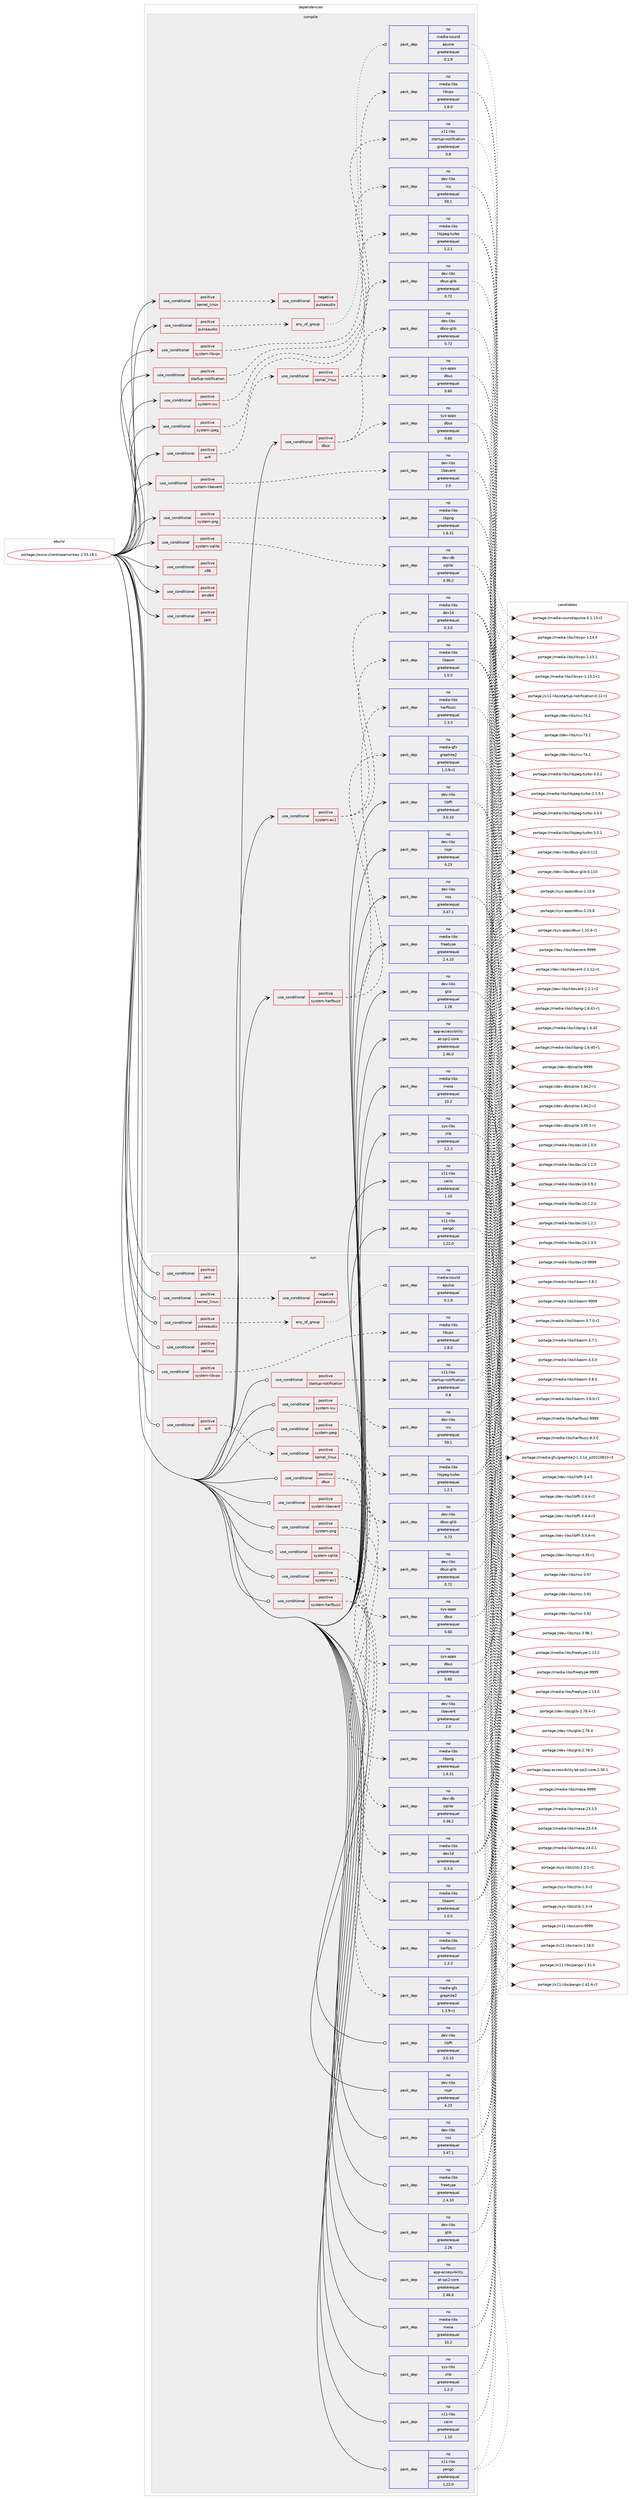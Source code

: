 digraph prolog {

# *************
# Graph options
# *************

newrank=true;
concentrate=true;
compound=true;
graph [rankdir=LR,fontname=Helvetica,fontsize=10,ranksep=1.5];#, ranksep=2.5, nodesep=0.2];
edge  [arrowhead=vee];
node  [fontname=Helvetica,fontsize=10];

# **********
# The ebuild
# **********

subgraph cluster_leftcol {
color=gray;
rank=same;
label=<<i>ebuild</i>>;
id [label="portage://www-client/seamonkey-2.53.18.1", color=red, width=4, href="../www-client/seamonkey-2.53.18.1.svg"];
}

# ****************
# The dependencies
# ****************

subgraph cluster_midcol {
color=gray;
label=<<i>dependencies</i>>;
subgraph cluster_compile {
fillcolor="#eeeeee";
style=filled;
label=<<i>compile</i>>;
subgraph cond18067 {
dependency27529 [label=<<TABLE BORDER="0" CELLBORDER="1" CELLSPACING="0" CELLPADDING="4"><TR><TD ROWSPAN="3" CELLPADDING="10">use_conditional</TD></TR><TR><TD>positive</TD></TR><TR><TD>amd64</TD></TR></TABLE>>, shape=none, color=red];
# *** BEGIN UNKNOWN DEPENDENCY TYPE (TODO) ***
# dependency27529 -> package_dependency(portage://www-client/seamonkey-2.53.18.1,install,no,virtual,opengl,none,[,,],[],[])
# *** END UNKNOWN DEPENDENCY TYPE (TODO) ***

}
id:e -> dependency27529:w [weight=20,style="solid",arrowhead="vee"];
subgraph cond18068 {
dependency27530 [label=<<TABLE BORDER="0" CELLBORDER="1" CELLSPACING="0" CELLPADDING="4"><TR><TD ROWSPAN="3" CELLPADDING="10">use_conditional</TD></TR><TR><TD>positive</TD></TR><TR><TD>dbus</TD></TR></TABLE>>, shape=none, color=red];
subgraph pack9150 {
dependency27531 [label=<<TABLE BORDER="0" CELLBORDER="1" CELLSPACING="0" CELLPADDING="4" WIDTH="220"><TR><TD ROWSPAN="6" CELLPADDING="30">pack_dep</TD></TR><TR><TD WIDTH="110">no</TD></TR><TR><TD>dev-libs</TD></TR><TR><TD>dbus-glib</TD></TR><TR><TD>greaterequal</TD></TR><TR><TD>0.72</TD></TR></TABLE>>, shape=none, color=blue];
}
dependency27530:e -> dependency27531:w [weight=20,style="dashed",arrowhead="vee"];
subgraph pack9151 {
dependency27532 [label=<<TABLE BORDER="0" CELLBORDER="1" CELLSPACING="0" CELLPADDING="4" WIDTH="220"><TR><TD ROWSPAN="6" CELLPADDING="30">pack_dep</TD></TR><TR><TD WIDTH="110">no</TD></TR><TR><TD>sys-apps</TD></TR><TR><TD>dbus</TD></TR><TR><TD>greaterequal</TD></TR><TR><TD>0.60</TD></TR></TABLE>>, shape=none, color=blue];
}
dependency27530:e -> dependency27532:w [weight=20,style="dashed",arrowhead="vee"];
}
id:e -> dependency27530:w [weight=20,style="solid",arrowhead="vee"];
subgraph cond18069 {
dependency27533 [label=<<TABLE BORDER="0" CELLBORDER="1" CELLSPACING="0" CELLPADDING="4"><TR><TD ROWSPAN="3" CELLPADDING="10">use_conditional</TD></TR><TR><TD>positive</TD></TR><TR><TD>jack</TD></TR></TABLE>>, shape=none, color=red];
# *** BEGIN UNKNOWN DEPENDENCY TYPE (TODO) ***
# dependency27533 -> package_dependency(portage://www-client/seamonkey-2.53.18.1,install,no,virtual,jack,none,[,,],[],[])
# *** END UNKNOWN DEPENDENCY TYPE (TODO) ***

}
id:e -> dependency27533:w [weight=20,style="solid",arrowhead="vee"];
subgraph cond18070 {
dependency27534 [label=<<TABLE BORDER="0" CELLBORDER="1" CELLSPACING="0" CELLPADDING="4"><TR><TD ROWSPAN="3" CELLPADDING="10">use_conditional</TD></TR><TR><TD>positive</TD></TR><TR><TD>kernel_linux</TD></TR></TABLE>>, shape=none, color=red];
subgraph cond18071 {
dependency27535 [label=<<TABLE BORDER="0" CELLBORDER="1" CELLSPACING="0" CELLPADDING="4"><TR><TD ROWSPAN="3" CELLPADDING="10">use_conditional</TD></TR><TR><TD>negative</TD></TR><TR><TD>pulseaudio</TD></TR></TABLE>>, shape=none, color=red];
# *** BEGIN UNKNOWN DEPENDENCY TYPE (TODO) ***
# dependency27535 -> package_dependency(portage://www-client/seamonkey-2.53.18.1,install,no,media-libs,alsa-lib,none,[,,],[],[])
# *** END UNKNOWN DEPENDENCY TYPE (TODO) ***

}
dependency27534:e -> dependency27535:w [weight=20,style="dashed",arrowhead="vee"];
}
id:e -> dependency27534:w [weight=20,style="solid",arrowhead="vee"];
subgraph cond18072 {
dependency27536 [label=<<TABLE BORDER="0" CELLBORDER="1" CELLSPACING="0" CELLPADDING="4"><TR><TD ROWSPAN="3" CELLPADDING="10">use_conditional</TD></TR><TR><TD>positive</TD></TR><TR><TD>pulseaudio</TD></TR></TABLE>>, shape=none, color=red];
subgraph any304 {
dependency27537 [label=<<TABLE BORDER="0" CELLBORDER="1" CELLSPACING="0" CELLPADDING="4"><TR><TD CELLPADDING="10">any_of_group</TD></TR></TABLE>>, shape=none, color=red];# *** BEGIN UNKNOWN DEPENDENCY TYPE (TODO) ***
# dependency27537 -> package_dependency(portage://www-client/seamonkey-2.53.18.1,install,no,media-libs,libpulse,none,[,,],[],[])
# *** END UNKNOWN DEPENDENCY TYPE (TODO) ***

subgraph pack9152 {
dependency27538 [label=<<TABLE BORDER="0" CELLBORDER="1" CELLSPACING="0" CELLPADDING="4" WIDTH="220"><TR><TD ROWSPAN="6" CELLPADDING="30">pack_dep</TD></TR><TR><TD WIDTH="110">no</TD></TR><TR><TD>media-sound</TD></TR><TR><TD>apulse</TD></TR><TR><TD>greaterequal</TD></TR><TR><TD>0.1.9</TD></TR></TABLE>>, shape=none, color=blue];
}
dependency27537:e -> dependency27538:w [weight=20,style="dotted",arrowhead="oinv"];
}
dependency27536:e -> dependency27537:w [weight=20,style="dashed",arrowhead="vee"];
}
id:e -> dependency27536:w [weight=20,style="solid",arrowhead="vee"];
subgraph cond18073 {
dependency27539 [label=<<TABLE BORDER="0" CELLBORDER="1" CELLSPACING="0" CELLPADDING="4"><TR><TD ROWSPAN="3" CELLPADDING="10">use_conditional</TD></TR><TR><TD>positive</TD></TR><TR><TD>startup-notification</TD></TR></TABLE>>, shape=none, color=red];
subgraph pack9153 {
dependency27540 [label=<<TABLE BORDER="0" CELLBORDER="1" CELLSPACING="0" CELLPADDING="4" WIDTH="220"><TR><TD ROWSPAN="6" CELLPADDING="30">pack_dep</TD></TR><TR><TD WIDTH="110">no</TD></TR><TR><TD>x11-libs</TD></TR><TR><TD>startup-notification</TD></TR><TR><TD>greaterequal</TD></TR><TR><TD>0.8</TD></TR></TABLE>>, shape=none, color=blue];
}
dependency27539:e -> dependency27540:w [weight=20,style="dashed",arrowhead="vee"];
}
id:e -> dependency27539:w [weight=20,style="solid",arrowhead="vee"];
subgraph cond18074 {
dependency27541 [label=<<TABLE BORDER="0" CELLBORDER="1" CELLSPACING="0" CELLPADDING="4"><TR><TD ROWSPAN="3" CELLPADDING="10">use_conditional</TD></TR><TR><TD>positive</TD></TR><TR><TD>system-av1</TD></TR></TABLE>>, shape=none, color=red];
subgraph pack9154 {
dependency27542 [label=<<TABLE BORDER="0" CELLBORDER="1" CELLSPACING="0" CELLPADDING="4" WIDTH="220"><TR><TD ROWSPAN="6" CELLPADDING="30">pack_dep</TD></TR><TR><TD WIDTH="110">no</TD></TR><TR><TD>media-libs</TD></TR><TR><TD>dav1d</TD></TR><TR><TD>greaterequal</TD></TR><TR><TD>0.3.0</TD></TR></TABLE>>, shape=none, color=blue];
}
dependency27541:e -> dependency27542:w [weight=20,style="dashed",arrowhead="vee"];
subgraph pack9155 {
dependency27543 [label=<<TABLE BORDER="0" CELLBORDER="1" CELLSPACING="0" CELLPADDING="4" WIDTH="220"><TR><TD ROWSPAN="6" CELLPADDING="30">pack_dep</TD></TR><TR><TD WIDTH="110">no</TD></TR><TR><TD>media-libs</TD></TR><TR><TD>libaom</TD></TR><TR><TD>greaterequal</TD></TR><TR><TD>1.0.0</TD></TR></TABLE>>, shape=none, color=blue];
}
dependency27541:e -> dependency27543:w [weight=20,style="dashed",arrowhead="vee"];
}
id:e -> dependency27541:w [weight=20,style="solid",arrowhead="vee"];
subgraph cond18075 {
dependency27544 [label=<<TABLE BORDER="0" CELLBORDER="1" CELLSPACING="0" CELLPADDING="4"><TR><TD ROWSPAN="3" CELLPADDING="10">use_conditional</TD></TR><TR><TD>positive</TD></TR><TR><TD>system-harfbuzz</TD></TR></TABLE>>, shape=none, color=red];
subgraph pack9156 {
dependency27545 [label=<<TABLE BORDER="0" CELLBORDER="1" CELLSPACING="0" CELLPADDING="4" WIDTH="220"><TR><TD ROWSPAN="6" CELLPADDING="30">pack_dep</TD></TR><TR><TD WIDTH="110">no</TD></TR><TR><TD>media-gfx</TD></TR><TR><TD>graphite2</TD></TR><TR><TD>greaterequal</TD></TR><TR><TD>1.3.9-r1</TD></TR></TABLE>>, shape=none, color=blue];
}
dependency27544:e -> dependency27545:w [weight=20,style="dashed",arrowhead="vee"];
subgraph pack9157 {
dependency27546 [label=<<TABLE BORDER="0" CELLBORDER="1" CELLSPACING="0" CELLPADDING="4" WIDTH="220"><TR><TD ROWSPAN="6" CELLPADDING="30">pack_dep</TD></TR><TR><TD WIDTH="110">no</TD></TR><TR><TD>media-libs</TD></TR><TR><TD>harfbuzz</TD></TR><TR><TD>greaterequal</TD></TR><TR><TD>1.3.3</TD></TR></TABLE>>, shape=none, color=blue];
}
dependency27544:e -> dependency27546:w [weight=20,style="dashed",arrowhead="vee"];
}
id:e -> dependency27544:w [weight=20,style="solid",arrowhead="vee"];
subgraph cond18076 {
dependency27547 [label=<<TABLE BORDER="0" CELLBORDER="1" CELLSPACING="0" CELLPADDING="4"><TR><TD ROWSPAN="3" CELLPADDING="10">use_conditional</TD></TR><TR><TD>positive</TD></TR><TR><TD>system-icu</TD></TR></TABLE>>, shape=none, color=red];
subgraph pack9158 {
dependency27548 [label=<<TABLE BORDER="0" CELLBORDER="1" CELLSPACING="0" CELLPADDING="4" WIDTH="220"><TR><TD ROWSPAN="6" CELLPADDING="30">pack_dep</TD></TR><TR><TD WIDTH="110">no</TD></TR><TR><TD>dev-libs</TD></TR><TR><TD>icu</TD></TR><TR><TD>greaterequal</TD></TR><TR><TD>59.1</TD></TR></TABLE>>, shape=none, color=blue];
}
dependency27547:e -> dependency27548:w [weight=20,style="dashed",arrowhead="vee"];
}
id:e -> dependency27547:w [weight=20,style="solid",arrowhead="vee"];
subgraph cond18077 {
dependency27549 [label=<<TABLE BORDER="0" CELLBORDER="1" CELLSPACING="0" CELLPADDING="4"><TR><TD ROWSPAN="3" CELLPADDING="10">use_conditional</TD></TR><TR><TD>positive</TD></TR><TR><TD>system-jpeg</TD></TR></TABLE>>, shape=none, color=red];
subgraph pack9159 {
dependency27550 [label=<<TABLE BORDER="0" CELLBORDER="1" CELLSPACING="0" CELLPADDING="4" WIDTH="220"><TR><TD ROWSPAN="6" CELLPADDING="30">pack_dep</TD></TR><TR><TD WIDTH="110">no</TD></TR><TR><TD>media-libs</TD></TR><TR><TD>libjpeg-turbo</TD></TR><TR><TD>greaterequal</TD></TR><TR><TD>1.2.1</TD></TR></TABLE>>, shape=none, color=blue];
}
dependency27549:e -> dependency27550:w [weight=20,style="dashed",arrowhead="vee"];
}
id:e -> dependency27549:w [weight=20,style="solid",arrowhead="vee"];
subgraph cond18078 {
dependency27551 [label=<<TABLE BORDER="0" CELLBORDER="1" CELLSPACING="0" CELLPADDING="4"><TR><TD ROWSPAN="3" CELLPADDING="10">use_conditional</TD></TR><TR><TD>positive</TD></TR><TR><TD>system-libevent</TD></TR></TABLE>>, shape=none, color=red];
subgraph pack9160 {
dependency27552 [label=<<TABLE BORDER="0" CELLBORDER="1" CELLSPACING="0" CELLPADDING="4" WIDTH="220"><TR><TD ROWSPAN="6" CELLPADDING="30">pack_dep</TD></TR><TR><TD WIDTH="110">no</TD></TR><TR><TD>dev-libs</TD></TR><TR><TD>libevent</TD></TR><TR><TD>greaterequal</TD></TR><TR><TD>2.0</TD></TR></TABLE>>, shape=none, color=blue];
}
dependency27551:e -> dependency27552:w [weight=20,style="dashed",arrowhead="vee"];
}
id:e -> dependency27551:w [weight=20,style="solid",arrowhead="vee"];
subgraph cond18079 {
dependency27553 [label=<<TABLE BORDER="0" CELLBORDER="1" CELLSPACING="0" CELLPADDING="4"><TR><TD ROWSPAN="3" CELLPADDING="10">use_conditional</TD></TR><TR><TD>positive</TD></TR><TR><TD>system-libvpx</TD></TR></TABLE>>, shape=none, color=red];
subgraph pack9161 {
dependency27554 [label=<<TABLE BORDER="0" CELLBORDER="1" CELLSPACING="0" CELLPADDING="4" WIDTH="220"><TR><TD ROWSPAN="6" CELLPADDING="30">pack_dep</TD></TR><TR><TD WIDTH="110">no</TD></TR><TR><TD>media-libs</TD></TR><TR><TD>libvpx</TD></TR><TR><TD>greaterequal</TD></TR><TR><TD>1.8.0</TD></TR></TABLE>>, shape=none, color=blue];
}
dependency27553:e -> dependency27554:w [weight=20,style="dashed",arrowhead="vee"];
}
id:e -> dependency27553:w [weight=20,style="solid",arrowhead="vee"];
subgraph cond18080 {
dependency27555 [label=<<TABLE BORDER="0" CELLBORDER="1" CELLSPACING="0" CELLPADDING="4"><TR><TD ROWSPAN="3" CELLPADDING="10">use_conditional</TD></TR><TR><TD>positive</TD></TR><TR><TD>system-png</TD></TR></TABLE>>, shape=none, color=red];
subgraph pack9162 {
dependency27556 [label=<<TABLE BORDER="0" CELLBORDER="1" CELLSPACING="0" CELLPADDING="4" WIDTH="220"><TR><TD ROWSPAN="6" CELLPADDING="30">pack_dep</TD></TR><TR><TD WIDTH="110">no</TD></TR><TR><TD>media-libs</TD></TR><TR><TD>libpng</TD></TR><TR><TD>greaterequal</TD></TR><TR><TD>1.6.31</TD></TR></TABLE>>, shape=none, color=blue];
}
dependency27555:e -> dependency27556:w [weight=20,style="dashed",arrowhead="vee"];
}
id:e -> dependency27555:w [weight=20,style="solid",arrowhead="vee"];
subgraph cond18081 {
dependency27557 [label=<<TABLE BORDER="0" CELLBORDER="1" CELLSPACING="0" CELLPADDING="4"><TR><TD ROWSPAN="3" CELLPADDING="10">use_conditional</TD></TR><TR><TD>positive</TD></TR><TR><TD>system-sqlite</TD></TR></TABLE>>, shape=none, color=red];
subgraph pack9163 {
dependency27558 [label=<<TABLE BORDER="0" CELLBORDER="1" CELLSPACING="0" CELLPADDING="4" WIDTH="220"><TR><TD ROWSPAN="6" CELLPADDING="30">pack_dep</TD></TR><TR><TD WIDTH="110">no</TD></TR><TR><TD>dev-db</TD></TR><TR><TD>sqlite</TD></TR><TR><TD>greaterequal</TD></TR><TR><TD>3.38.2</TD></TR></TABLE>>, shape=none, color=blue];
}
dependency27557:e -> dependency27558:w [weight=20,style="dashed",arrowhead="vee"];
}
id:e -> dependency27557:w [weight=20,style="solid",arrowhead="vee"];
subgraph cond18082 {
dependency27559 [label=<<TABLE BORDER="0" CELLBORDER="1" CELLSPACING="0" CELLPADDING="4"><TR><TD ROWSPAN="3" CELLPADDING="10">use_conditional</TD></TR><TR><TD>positive</TD></TR><TR><TD>wifi</TD></TR></TABLE>>, shape=none, color=red];
subgraph cond18083 {
dependency27560 [label=<<TABLE BORDER="0" CELLBORDER="1" CELLSPACING="0" CELLPADDING="4"><TR><TD ROWSPAN="3" CELLPADDING="10">use_conditional</TD></TR><TR><TD>positive</TD></TR><TR><TD>kernel_linux</TD></TR></TABLE>>, shape=none, color=red];
subgraph pack9164 {
dependency27561 [label=<<TABLE BORDER="0" CELLBORDER="1" CELLSPACING="0" CELLPADDING="4" WIDTH="220"><TR><TD ROWSPAN="6" CELLPADDING="30">pack_dep</TD></TR><TR><TD WIDTH="110">no</TD></TR><TR><TD>dev-libs</TD></TR><TR><TD>dbus-glib</TD></TR><TR><TD>greaterequal</TD></TR><TR><TD>0.72</TD></TR></TABLE>>, shape=none, color=blue];
}
dependency27560:e -> dependency27561:w [weight=20,style="dashed",arrowhead="vee"];
# *** BEGIN UNKNOWN DEPENDENCY TYPE (TODO) ***
# dependency27560 -> package_dependency(portage://www-client/seamonkey-2.53.18.1,install,no,net-misc,networkmanager,none,[,,],[],[])
# *** END UNKNOWN DEPENDENCY TYPE (TODO) ***

subgraph pack9165 {
dependency27562 [label=<<TABLE BORDER="0" CELLBORDER="1" CELLSPACING="0" CELLPADDING="4" WIDTH="220"><TR><TD ROWSPAN="6" CELLPADDING="30">pack_dep</TD></TR><TR><TD WIDTH="110">no</TD></TR><TR><TD>sys-apps</TD></TR><TR><TD>dbus</TD></TR><TR><TD>greaterequal</TD></TR><TR><TD>0.60</TD></TR></TABLE>>, shape=none, color=blue];
}
dependency27560:e -> dependency27562:w [weight=20,style="dashed",arrowhead="vee"];
}
dependency27559:e -> dependency27560:w [weight=20,style="dashed",arrowhead="vee"];
}
id:e -> dependency27559:w [weight=20,style="solid",arrowhead="vee"];
subgraph cond18084 {
dependency27563 [label=<<TABLE BORDER="0" CELLBORDER="1" CELLSPACING="0" CELLPADDING="4"><TR><TD ROWSPAN="3" CELLPADDING="10">use_conditional</TD></TR><TR><TD>positive</TD></TR><TR><TD>x86</TD></TR></TABLE>>, shape=none, color=red];
# *** BEGIN UNKNOWN DEPENDENCY TYPE (TODO) ***
# dependency27563 -> package_dependency(portage://www-client/seamonkey-2.53.18.1,install,no,virtual,opengl,none,[,,],[],[])
# *** END UNKNOWN DEPENDENCY TYPE (TODO) ***

}
id:e -> dependency27563:w [weight=20,style="solid",arrowhead="vee"];
subgraph pack9166 {
dependency27564 [label=<<TABLE BORDER="0" CELLBORDER="1" CELLSPACING="0" CELLPADDING="4" WIDTH="220"><TR><TD ROWSPAN="6" CELLPADDING="30">pack_dep</TD></TR><TR><TD WIDTH="110">no</TD></TR><TR><TD>app-accessibility</TD></TR><TR><TD>at-spi2-core</TD></TR><TR><TD>greaterequal</TD></TR><TR><TD>2.46.0</TD></TR></TABLE>>, shape=none, color=blue];
}
id:e -> dependency27564:w [weight=20,style="solid",arrowhead="vee"];
# *** BEGIN UNKNOWN DEPENDENCY TYPE (TODO) ***
# id -> package_dependency(portage://www-client/seamonkey-2.53.18.1,install,no,app-arch,bzip2,none,[,,],[],[])
# *** END UNKNOWN DEPENDENCY TYPE (TODO) ***

subgraph pack9167 {
dependency27565 [label=<<TABLE BORDER="0" CELLBORDER="1" CELLSPACING="0" CELLPADDING="4" WIDTH="220"><TR><TD ROWSPAN="6" CELLPADDING="30">pack_dep</TD></TR><TR><TD WIDTH="110">no</TD></TR><TR><TD>dev-libs</TD></TR><TR><TD>glib</TD></TR><TR><TD>greaterequal</TD></TR><TR><TD>2.26</TD></TR></TABLE>>, shape=none, color=blue];
}
id:e -> dependency27565:w [weight=20,style="solid",arrowhead="vee"];
subgraph pack9168 {
dependency27566 [label=<<TABLE BORDER="0" CELLBORDER="1" CELLSPACING="0" CELLPADDING="4" WIDTH="220"><TR><TD ROWSPAN="6" CELLPADDING="30">pack_dep</TD></TR><TR><TD WIDTH="110">no</TD></TR><TR><TD>dev-libs</TD></TR><TR><TD>libffi</TD></TR><TR><TD>greaterequal</TD></TR><TR><TD>3.0.10</TD></TR></TABLE>>, shape=none, color=blue];
}
id:e -> dependency27566:w [weight=20,style="solid",arrowhead="vee"];
subgraph pack9169 {
dependency27567 [label=<<TABLE BORDER="0" CELLBORDER="1" CELLSPACING="0" CELLPADDING="4" WIDTH="220"><TR><TD ROWSPAN="6" CELLPADDING="30">pack_dep</TD></TR><TR><TD WIDTH="110">no</TD></TR><TR><TD>dev-libs</TD></TR><TR><TD>nspr</TD></TR><TR><TD>greaterequal</TD></TR><TR><TD>4.23</TD></TR></TABLE>>, shape=none, color=blue];
}
id:e -> dependency27567:w [weight=20,style="solid",arrowhead="vee"];
subgraph pack9170 {
dependency27568 [label=<<TABLE BORDER="0" CELLBORDER="1" CELLSPACING="0" CELLPADDING="4" WIDTH="220"><TR><TD ROWSPAN="6" CELLPADDING="30">pack_dep</TD></TR><TR><TD WIDTH="110">no</TD></TR><TR><TD>dev-libs</TD></TR><TR><TD>nss</TD></TR><TR><TD>greaterequal</TD></TR><TR><TD>3.47.1</TD></TR></TABLE>>, shape=none, color=blue];
}
id:e -> dependency27568:w [weight=20,style="solid",arrowhead="vee"];
# *** BEGIN UNKNOWN DEPENDENCY TYPE (TODO) ***
# id -> package_dependency(portage://www-client/seamonkey-2.53.18.1,install,no,media-libs,fontconfig,none,[,,],[],[])
# *** END UNKNOWN DEPENDENCY TYPE (TODO) ***

subgraph pack9171 {
dependency27569 [label=<<TABLE BORDER="0" CELLBORDER="1" CELLSPACING="0" CELLPADDING="4" WIDTH="220"><TR><TD ROWSPAN="6" CELLPADDING="30">pack_dep</TD></TR><TR><TD WIDTH="110">no</TD></TR><TR><TD>media-libs</TD></TR><TR><TD>freetype</TD></TR><TR><TD>greaterequal</TD></TR><TR><TD>2.4.10</TD></TR></TABLE>>, shape=none, color=blue];
}
id:e -> dependency27569:w [weight=20,style="solid",arrowhead="vee"];
subgraph pack9172 {
dependency27570 [label=<<TABLE BORDER="0" CELLBORDER="1" CELLSPACING="0" CELLPADDING="4" WIDTH="220"><TR><TD ROWSPAN="6" CELLPADDING="30">pack_dep</TD></TR><TR><TD WIDTH="110">no</TD></TR><TR><TD>media-libs</TD></TR><TR><TD>mesa</TD></TR><TR><TD>greaterequal</TD></TR><TR><TD>10.2</TD></TR></TABLE>>, shape=none, color=blue];
}
id:e -> dependency27570:w [weight=20,style="solid",arrowhead="vee"];
# *** BEGIN UNKNOWN DEPENDENCY TYPE (TODO) ***
# id -> package_dependency(portage://www-client/seamonkey-2.53.18.1,install,no,media-video,ffmpeg,none,[,,],[],[])
# *** END UNKNOWN DEPENDENCY TYPE (TODO) ***

subgraph pack9173 {
dependency27571 [label=<<TABLE BORDER="0" CELLBORDER="1" CELLSPACING="0" CELLPADDING="4" WIDTH="220"><TR><TD ROWSPAN="6" CELLPADDING="30">pack_dep</TD></TR><TR><TD WIDTH="110">no</TD></TR><TR><TD>sys-libs</TD></TR><TR><TD>zlib</TD></TR><TR><TD>greaterequal</TD></TR><TR><TD>1.2.3</TD></TR></TABLE>>, shape=none, color=blue];
}
id:e -> dependency27571:w [weight=20,style="solid",arrowhead="vee"];
# *** BEGIN UNKNOWN DEPENDENCY TYPE (TODO) ***
# id -> package_dependency(portage://www-client/seamonkey-2.53.18.1,install,no,virtual,freedesktop-icon-theme,none,[,,],[],[])
# *** END UNKNOWN DEPENDENCY TYPE (TODO) ***

# *** BEGIN UNKNOWN DEPENDENCY TYPE (TODO) ***
# id -> package_dependency(portage://www-client/seamonkey-2.53.18.1,install,no,x11-base,xorg-proto,none,[,,],[],[])
# *** END UNKNOWN DEPENDENCY TYPE (TODO) ***

subgraph pack9174 {
dependency27572 [label=<<TABLE BORDER="0" CELLBORDER="1" CELLSPACING="0" CELLPADDING="4" WIDTH="220"><TR><TD ROWSPAN="6" CELLPADDING="30">pack_dep</TD></TR><TR><TD WIDTH="110">no</TD></TR><TR><TD>x11-libs</TD></TR><TR><TD>cairo</TD></TR><TR><TD>greaterequal</TD></TR><TR><TD>1.10</TD></TR></TABLE>>, shape=none, color=blue];
}
id:e -> dependency27572:w [weight=20,style="solid",arrowhead="vee"];
# *** BEGIN UNKNOWN DEPENDENCY TYPE (TODO) ***
# id -> package_dependency(portage://www-client/seamonkey-2.53.18.1,install,no,x11-libs,gdk-pixbuf,none,[,,],[],[])
# *** END UNKNOWN DEPENDENCY TYPE (TODO) ***

# *** BEGIN UNKNOWN DEPENDENCY TYPE (TODO) ***
# id -> package_dependency(portage://www-client/seamonkey-2.53.18.1,install,no,x11-libs,gtk+,none,[,,],[slot(3)],[use(enable(X),none)])
# *** END UNKNOWN DEPENDENCY TYPE (TODO) ***

# *** BEGIN UNKNOWN DEPENDENCY TYPE (TODO) ***
# id -> package_dependency(portage://www-client/seamonkey-2.53.18.1,install,no,x11-libs,libX11,none,[,,],[],[])
# *** END UNKNOWN DEPENDENCY TYPE (TODO) ***

# *** BEGIN UNKNOWN DEPENDENCY TYPE (TODO) ***
# id -> package_dependency(portage://www-client/seamonkey-2.53.18.1,install,no,x11-libs,libXcomposite,none,[,,],[],[])
# *** END UNKNOWN DEPENDENCY TYPE (TODO) ***

# *** BEGIN UNKNOWN DEPENDENCY TYPE (TODO) ***
# id -> package_dependency(portage://www-client/seamonkey-2.53.18.1,install,no,x11-libs,libXdamage,none,[,,],[],[])
# *** END UNKNOWN DEPENDENCY TYPE (TODO) ***

# *** BEGIN UNKNOWN DEPENDENCY TYPE (TODO) ***
# id -> package_dependency(portage://www-client/seamonkey-2.53.18.1,install,no,x11-libs,libXext,none,[,,],[],[])
# *** END UNKNOWN DEPENDENCY TYPE (TODO) ***

# *** BEGIN UNKNOWN DEPENDENCY TYPE (TODO) ***
# id -> package_dependency(portage://www-client/seamonkey-2.53.18.1,install,no,x11-libs,libXfixes,none,[,,],[],[])
# *** END UNKNOWN DEPENDENCY TYPE (TODO) ***

# *** BEGIN UNKNOWN DEPENDENCY TYPE (TODO) ***
# id -> package_dependency(portage://www-client/seamonkey-2.53.18.1,install,no,x11-libs,libXrender,none,[,,],[],[])
# *** END UNKNOWN DEPENDENCY TYPE (TODO) ***

# *** BEGIN UNKNOWN DEPENDENCY TYPE (TODO) ***
# id -> package_dependency(portage://www-client/seamonkey-2.53.18.1,install,no,x11-libs,libXt,none,[,,],[],[])
# *** END UNKNOWN DEPENDENCY TYPE (TODO) ***

# *** BEGIN UNKNOWN DEPENDENCY TYPE (TODO) ***
# id -> package_dependency(portage://www-client/seamonkey-2.53.18.1,install,no,x11-libs,libxcb,none,[,,],any_same_slot,[])
# *** END UNKNOWN DEPENDENCY TYPE (TODO) ***

subgraph pack9175 {
dependency27573 [label=<<TABLE BORDER="0" CELLBORDER="1" CELLSPACING="0" CELLPADDING="4" WIDTH="220"><TR><TD ROWSPAN="6" CELLPADDING="30">pack_dep</TD></TR><TR><TD WIDTH="110">no</TD></TR><TR><TD>x11-libs</TD></TR><TR><TD>pango</TD></TR><TR><TD>greaterequal</TD></TR><TR><TD>1.22.0</TD></TR></TABLE>>, shape=none, color=blue];
}
id:e -> dependency27573:w [weight=20,style="solid",arrowhead="vee"];
# *** BEGIN UNKNOWN DEPENDENCY TYPE (TODO) ***
# id -> package_dependency(portage://www-client/seamonkey-2.53.18.1,install,no,x11-libs,pixman,none,[,,],[],[])
# *** END UNKNOWN DEPENDENCY TYPE (TODO) ***

# *** BEGIN UNKNOWN DEPENDENCY TYPE (TODO) ***
# id -> package_dependency(portage://www-client/seamonkey-2.53.18.1,install,strong,sys-devel,llvm,none,[,,],[slot(0)],[])
# *** END UNKNOWN DEPENDENCY TYPE (TODO) ***

}
subgraph cluster_compileandrun {
fillcolor="#eeeeee";
style=filled;
label=<<i>compile and run</i>>;
}
subgraph cluster_run {
fillcolor="#eeeeee";
style=filled;
label=<<i>run</i>>;
subgraph cond18085 {
dependency27574 [label=<<TABLE BORDER="0" CELLBORDER="1" CELLSPACING="0" CELLPADDING="4"><TR><TD ROWSPAN="3" CELLPADDING="10">use_conditional</TD></TR><TR><TD>positive</TD></TR><TR><TD>dbus</TD></TR></TABLE>>, shape=none, color=red];
subgraph pack9176 {
dependency27575 [label=<<TABLE BORDER="0" CELLBORDER="1" CELLSPACING="0" CELLPADDING="4" WIDTH="220"><TR><TD ROWSPAN="6" CELLPADDING="30">pack_dep</TD></TR><TR><TD WIDTH="110">no</TD></TR><TR><TD>dev-libs</TD></TR><TR><TD>dbus-glib</TD></TR><TR><TD>greaterequal</TD></TR><TR><TD>0.72</TD></TR></TABLE>>, shape=none, color=blue];
}
dependency27574:e -> dependency27575:w [weight=20,style="dashed",arrowhead="vee"];
subgraph pack9177 {
dependency27576 [label=<<TABLE BORDER="0" CELLBORDER="1" CELLSPACING="0" CELLPADDING="4" WIDTH="220"><TR><TD ROWSPAN="6" CELLPADDING="30">pack_dep</TD></TR><TR><TD WIDTH="110">no</TD></TR><TR><TD>sys-apps</TD></TR><TR><TD>dbus</TD></TR><TR><TD>greaterequal</TD></TR><TR><TD>0.60</TD></TR></TABLE>>, shape=none, color=blue];
}
dependency27574:e -> dependency27576:w [weight=20,style="dashed",arrowhead="vee"];
}
id:e -> dependency27574:w [weight=20,style="solid",arrowhead="odot"];
subgraph cond18086 {
dependency27577 [label=<<TABLE BORDER="0" CELLBORDER="1" CELLSPACING="0" CELLPADDING="4"><TR><TD ROWSPAN="3" CELLPADDING="10">use_conditional</TD></TR><TR><TD>positive</TD></TR><TR><TD>jack</TD></TR></TABLE>>, shape=none, color=red];
# *** BEGIN UNKNOWN DEPENDENCY TYPE (TODO) ***
# dependency27577 -> package_dependency(portage://www-client/seamonkey-2.53.18.1,run,no,virtual,jack,none,[,,],[],[])
# *** END UNKNOWN DEPENDENCY TYPE (TODO) ***

}
id:e -> dependency27577:w [weight=20,style="solid",arrowhead="odot"];
subgraph cond18087 {
dependency27578 [label=<<TABLE BORDER="0" CELLBORDER="1" CELLSPACING="0" CELLPADDING="4"><TR><TD ROWSPAN="3" CELLPADDING="10">use_conditional</TD></TR><TR><TD>positive</TD></TR><TR><TD>kernel_linux</TD></TR></TABLE>>, shape=none, color=red];
subgraph cond18088 {
dependency27579 [label=<<TABLE BORDER="0" CELLBORDER="1" CELLSPACING="0" CELLPADDING="4"><TR><TD ROWSPAN="3" CELLPADDING="10">use_conditional</TD></TR><TR><TD>negative</TD></TR><TR><TD>pulseaudio</TD></TR></TABLE>>, shape=none, color=red];
# *** BEGIN UNKNOWN DEPENDENCY TYPE (TODO) ***
# dependency27579 -> package_dependency(portage://www-client/seamonkey-2.53.18.1,run,no,media-libs,alsa-lib,none,[,,],[],[])
# *** END UNKNOWN DEPENDENCY TYPE (TODO) ***

}
dependency27578:e -> dependency27579:w [weight=20,style="dashed",arrowhead="vee"];
}
id:e -> dependency27578:w [weight=20,style="solid",arrowhead="odot"];
subgraph cond18089 {
dependency27580 [label=<<TABLE BORDER="0" CELLBORDER="1" CELLSPACING="0" CELLPADDING="4"><TR><TD ROWSPAN="3" CELLPADDING="10">use_conditional</TD></TR><TR><TD>positive</TD></TR><TR><TD>pulseaudio</TD></TR></TABLE>>, shape=none, color=red];
subgraph any305 {
dependency27581 [label=<<TABLE BORDER="0" CELLBORDER="1" CELLSPACING="0" CELLPADDING="4"><TR><TD CELLPADDING="10">any_of_group</TD></TR></TABLE>>, shape=none, color=red];# *** BEGIN UNKNOWN DEPENDENCY TYPE (TODO) ***
# dependency27581 -> package_dependency(portage://www-client/seamonkey-2.53.18.1,run,no,media-libs,libpulse,none,[,,],[],[])
# *** END UNKNOWN DEPENDENCY TYPE (TODO) ***

subgraph pack9178 {
dependency27582 [label=<<TABLE BORDER="0" CELLBORDER="1" CELLSPACING="0" CELLPADDING="4" WIDTH="220"><TR><TD ROWSPAN="6" CELLPADDING="30">pack_dep</TD></TR><TR><TD WIDTH="110">no</TD></TR><TR><TD>media-sound</TD></TR><TR><TD>apulse</TD></TR><TR><TD>greaterequal</TD></TR><TR><TD>0.1.9</TD></TR></TABLE>>, shape=none, color=blue];
}
dependency27581:e -> dependency27582:w [weight=20,style="dotted",arrowhead="oinv"];
}
dependency27580:e -> dependency27581:w [weight=20,style="dashed",arrowhead="vee"];
}
id:e -> dependency27580:w [weight=20,style="solid",arrowhead="odot"];
subgraph cond18090 {
dependency27583 [label=<<TABLE BORDER="0" CELLBORDER="1" CELLSPACING="0" CELLPADDING="4"><TR><TD ROWSPAN="3" CELLPADDING="10">use_conditional</TD></TR><TR><TD>positive</TD></TR><TR><TD>selinux</TD></TR></TABLE>>, shape=none, color=red];
# *** BEGIN UNKNOWN DEPENDENCY TYPE (TODO) ***
# dependency27583 -> package_dependency(portage://www-client/seamonkey-2.53.18.1,run,no,sec-policy,selinux-mozilla,none,[,,],[],[])
# *** END UNKNOWN DEPENDENCY TYPE (TODO) ***

}
id:e -> dependency27583:w [weight=20,style="solid",arrowhead="odot"];
subgraph cond18091 {
dependency27584 [label=<<TABLE BORDER="0" CELLBORDER="1" CELLSPACING="0" CELLPADDING="4"><TR><TD ROWSPAN="3" CELLPADDING="10">use_conditional</TD></TR><TR><TD>positive</TD></TR><TR><TD>startup-notification</TD></TR></TABLE>>, shape=none, color=red];
subgraph pack9179 {
dependency27585 [label=<<TABLE BORDER="0" CELLBORDER="1" CELLSPACING="0" CELLPADDING="4" WIDTH="220"><TR><TD ROWSPAN="6" CELLPADDING="30">pack_dep</TD></TR><TR><TD WIDTH="110">no</TD></TR><TR><TD>x11-libs</TD></TR><TR><TD>startup-notification</TD></TR><TR><TD>greaterequal</TD></TR><TR><TD>0.8</TD></TR></TABLE>>, shape=none, color=blue];
}
dependency27584:e -> dependency27585:w [weight=20,style="dashed",arrowhead="vee"];
}
id:e -> dependency27584:w [weight=20,style="solid",arrowhead="odot"];
subgraph cond18092 {
dependency27586 [label=<<TABLE BORDER="0" CELLBORDER="1" CELLSPACING="0" CELLPADDING="4"><TR><TD ROWSPAN="3" CELLPADDING="10">use_conditional</TD></TR><TR><TD>positive</TD></TR><TR><TD>system-av1</TD></TR></TABLE>>, shape=none, color=red];
subgraph pack9180 {
dependency27587 [label=<<TABLE BORDER="0" CELLBORDER="1" CELLSPACING="0" CELLPADDING="4" WIDTH="220"><TR><TD ROWSPAN="6" CELLPADDING="30">pack_dep</TD></TR><TR><TD WIDTH="110">no</TD></TR><TR><TD>media-libs</TD></TR><TR><TD>dav1d</TD></TR><TR><TD>greaterequal</TD></TR><TR><TD>0.3.0</TD></TR></TABLE>>, shape=none, color=blue];
}
dependency27586:e -> dependency27587:w [weight=20,style="dashed",arrowhead="vee"];
subgraph pack9181 {
dependency27588 [label=<<TABLE BORDER="0" CELLBORDER="1" CELLSPACING="0" CELLPADDING="4" WIDTH="220"><TR><TD ROWSPAN="6" CELLPADDING="30">pack_dep</TD></TR><TR><TD WIDTH="110">no</TD></TR><TR><TD>media-libs</TD></TR><TR><TD>libaom</TD></TR><TR><TD>greaterequal</TD></TR><TR><TD>1.0.0</TD></TR></TABLE>>, shape=none, color=blue];
}
dependency27586:e -> dependency27588:w [weight=20,style="dashed",arrowhead="vee"];
}
id:e -> dependency27586:w [weight=20,style="solid",arrowhead="odot"];
subgraph cond18093 {
dependency27589 [label=<<TABLE BORDER="0" CELLBORDER="1" CELLSPACING="0" CELLPADDING="4"><TR><TD ROWSPAN="3" CELLPADDING="10">use_conditional</TD></TR><TR><TD>positive</TD></TR><TR><TD>system-harfbuzz</TD></TR></TABLE>>, shape=none, color=red];
subgraph pack9182 {
dependency27590 [label=<<TABLE BORDER="0" CELLBORDER="1" CELLSPACING="0" CELLPADDING="4" WIDTH="220"><TR><TD ROWSPAN="6" CELLPADDING="30">pack_dep</TD></TR><TR><TD WIDTH="110">no</TD></TR><TR><TD>media-gfx</TD></TR><TR><TD>graphite2</TD></TR><TR><TD>greaterequal</TD></TR><TR><TD>1.3.9-r1</TD></TR></TABLE>>, shape=none, color=blue];
}
dependency27589:e -> dependency27590:w [weight=20,style="dashed",arrowhead="vee"];
subgraph pack9183 {
dependency27591 [label=<<TABLE BORDER="0" CELLBORDER="1" CELLSPACING="0" CELLPADDING="4" WIDTH="220"><TR><TD ROWSPAN="6" CELLPADDING="30">pack_dep</TD></TR><TR><TD WIDTH="110">no</TD></TR><TR><TD>media-libs</TD></TR><TR><TD>harfbuzz</TD></TR><TR><TD>greaterequal</TD></TR><TR><TD>1.3.3</TD></TR></TABLE>>, shape=none, color=blue];
}
dependency27589:e -> dependency27591:w [weight=20,style="dashed",arrowhead="vee"];
}
id:e -> dependency27589:w [weight=20,style="solid",arrowhead="odot"];
subgraph cond18094 {
dependency27592 [label=<<TABLE BORDER="0" CELLBORDER="1" CELLSPACING="0" CELLPADDING="4"><TR><TD ROWSPAN="3" CELLPADDING="10">use_conditional</TD></TR><TR><TD>positive</TD></TR><TR><TD>system-icu</TD></TR></TABLE>>, shape=none, color=red];
subgraph pack9184 {
dependency27593 [label=<<TABLE BORDER="0" CELLBORDER="1" CELLSPACING="0" CELLPADDING="4" WIDTH="220"><TR><TD ROWSPAN="6" CELLPADDING="30">pack_dep</TD></TR><TR><TD WIDTH="110">no</TD></TR><TR><TD>dev-libs</TD></TR><TR><TD>icu</TD></TR><TR><TD>greaterequal</TD></TR><TR><TD>59.1</TD></TR></TABLE>>, shape=none, color=blue];
}
dependency27592:e -> dependency27593:w [weight=20,style="dashed",arrowhead="vee"];
}
id:e -> dependency27592:w [weight=20,style="solid",arrowhead="odot"];
subgraph cond18095 {
dependency27594 [label=<<TABLE BORDER="0" CELLBORDER="1" CELLSPACING="0" CELLPADDING="4"><TR><TD ROWSPAN="3" CELLPADDING="10">use_conditional</TD></TR><TR><TD>positive</TD></TR><TR><TD>system-jpeg</TD></TR></TABLE>>, shape=none, color=red];
subgraph pack9185 {
dependency27595 [label=<<TABLE BORDER="0" CELLBORDER="1" CELLSPACING="0" CELLPADDING="4" WIDTH="220"><TR><TD ROWSPAN="6" CELLPADDING="30">pack_dep</TD></TR><TR><TD WIDTH="110">no</TD></TR><TR><TD>media-libs</TD></TR><TR><TD>libjpeg-turbo</TD></TR><TR><TD>greaterequal</TD></TR><TR><TD>1.2.1</TD></TR></TABLE>>, shape=none, color=blue];
}
dependency27594:e -> dependency27595:w [weight=20,style="dashed",arrowhead="vee"];
}
id:e -> dependency27594:w [weight=20,style="solid",arrowhead="odot"];
subgraph cond18096 {
dependency27596 [label=<<TABLE BORDER="0" CELLBORDER="1" CELLSPACING="0" CELLPADDING="4"><TR><TD ROWSPAN="3" CELLPADDING="10">use_conditional</TD></TR><TR><TD>positive</TD></TR><TR><TD>system-libevent</TD></TR></TABLE>>, shape=none, color=red];
subgraph pack9186 {
dependency27597 [label=<<TABLE BORDER="0" CELLBORDER="1" CELLSPACING="0" CELLPADDING="4" WIDTH="220"><TR><TD ROWSPAN="6" CELLPADDING="30">pack_dep</TD></TR><TR><TD WIDTH="110">no</TD></TR><TR><TD>dev-libs</TD></TR><TR><TD>libevent</TD></TR><TR><TD>greaterequal</TD></TR><TR><TD>2.0</TD></TR></TABLE>>, shape=none, color=blue];
}
dependency27596:e -> dependency27597:w [weight=20,style="dashed",arrowhead="vee"];
}
id:e -> dependency27596:w [weight=20,style="solid",arrowhead="odot"];
subgraph cond18097 {
dependency27598 [label=<<TABLE BORDER="0" CELLBORDER="1" CELLSPACING="0" CELLPADDING="4"><TR><TD ROWSPAN="3" CELLPADDING="10">use_conditional</TD></TR><TR><TD>positive</TD></TR><TR><TD>system-libvpx</TD></TR></TABLE>>, shape=none, color=red];
subgraph pack9187 {
dependency27599 [label=<<TABLE BORDER="0" CELLBORDER="1" CELLSPACING="0" CELLPADDING="4" WIDTH="220"><TR><TD ROWSPAN="6" CELLPADDING="30">pack_dep</TD></TR><TR><TD WIDTH="110">no</TD></TR><TR><TD>media-libs</TD></TR><TR><TD>libvpx</TD></TR><TR><TD>greaterequal</TD></TR><TR><TD>1.8.0</TD></TR></TABLE>>, shape=none, color=blue];
}
dependency27598:e -> dependency27599:w [weight=20,style="dashed",arrowhead="vee"];
}
id:e -> dependency27598:w [weight=20,style="solid",arrowhead="odot"];
subgraph cond18098 {
dependency27600 [label=<<TABLE BORDER="0" CELLBORDER="1" CELLSPACING="0" CELLPADDING="4"><TR><TD ROWSPAN="3" CELLPADDING="10">use_conditional</TD></TR><TR><TD>positive</TD></TR><TR><TD>system-png</TD></TR></TABLE>>, shape=none, color=red];
subgraph pack9188 {
dependency27601 [label=<<TABLE BORDER="0" CELLBORDER="1" CELLSPACING="0" CELLPADDING="4" WIDTH="220"><TR><TD ROWSPAN="6" CELLPADDING="30">pack_dep</TD></TR><TR><TD WIDTH="110">no</TD></TR><TR><TD>media-libs</TD></TR><TR><TD>libpng</TD></TR><TR><TD>greaterequal</TD></TR><TR><TD>1.6.31</TD></TR></TABLE>>, shape=none, color=blue];
}
dependency27600:e -> dependency27601:w [weight=20,style="dashed",arrowhead="vee"];
}
id:e -> dependency27600:w [weight=20,style="solid",arrowhead="odot"];
subgraph cond18099 {
dependency27602 [label=<<TABLE BORDER="0" CELLBORDER="1" CELLSPACING="0" CELLPADDING="4"><TR><TD ROWSPAN="3" CELLPADDING="10">use_conditional</TD></TR><TR><TD>positive</TD></TR><TR><TD>system-sqlite</TD></TR></TABLE>>, shape=none, color=red];
subgraph pack9189 {
dependency27603 [label=<<TABLE BORDER="0" CELLBORDER="1" CELLSPACING="0" CELLPADDING="4" WIDTH="220"><TR><TD ROWSPAN="6" CELLPADDING="30">pack_dep</TD></TR><TR><TD WIDTH="110">no</TD></TR><TR><TD>dev-db</TD></TR><TR><TD>sqlite</TD></TR><TR><TD>greaterequal</TD></TR><TR><TD>3.38.2</TD></TR></TABLE>>, shape=none, color=blue];
}
dependency27602:e -> dependency27603:w [weight=20,style="dashed",arrowhead="vee"];
}
id:e -> dependency27602:w [weight=20,style="solid",arrowhead="odot"];
subgraph cond18100 {
dependency27604 [label=<<TABLE BORDER="0" CELLBORDER="1" CELLSPACING="0" CELLPADDING="4"><TR><TD ROWSPAN="3" CELLPADDING="10">use_conditional</TD></TR><TR><TD>positive</TD></TR><TR><TD>wifi</TD></TR></TABLE>>, shape=none, color=red];
subgraph cond18101 {
dependency27605 [label=<<TABLE BORDER="0" CELLBORDER="1" CELLSPACING="0" CELLPADDING="4"><TR><TD ROWSPAN="3" CELLPADDING="10">use_conditional</TD></TR><TR><TD>positive</TD></TR><TR><TD>kernel_linux</TD></TR></TABLE>>, shape=none, color=red];
subgraph pack9190 {
dependency27606 [label=<<TABLE BORDER="0" CELLBORDER="1" CELLSPACING="0" CELLPADDING="4" WIDTH="220"><TR><TD ROWSPAN="6" CELLPADDING="30">pack_dep</TD></TR><TR><TD WIDTH="110">no</TD></TR><TR><TD>dev-libs</TD></TR><TR><TD>dbus-glib</TD></TR><TR><TD>greaterequal</TD></TR><TR><TD>0.72</TD></TR></TABLE>>, shape=none, color=blue];
}
dependency27605:e -> dependency27606:w [weight=20,style="dashed",arrowhead="vee"];
# *** BEGIN UNKNOWN DEPENDENCY TYPE (TODO) ***
# dependency27605 -> package_dependency(portage://www-client/seamonkey-2.53.18.1,run,no,net-misc,networkmanager,none,[,,],[],[])
# *** END UNKNOWN DEPENDENCY TYPE (TODO) ***

subgraph pack9191 {
dependency27607 [label=<<TABLE BORDER="0" CELLBORDER="1" CELLSPACING="0" CELLPADDING="4" WIDTH="220"><TR><TD ROWSPAN="6" CELLPADDING="30">pack_dep</TD></TR><TR><TD WIDTH="110">no</TD></TR><TR><TD>sys-apps</TD></TR><TR><TD>dbus</TD></TR><TR><TD>greaterequal</TD></TR><TR><TD>0.60</TD></TR></TABLE>>, shape=none, color=blue];
}
dependency27605:e -> dependency27607:w [weight=20,style="dashed",arrowhead="vee"];
}
dependency27604:e -> dependency27605:w [weight=20,style="dashed",arrowhead="vee"];
}
id:e -> dependency27604:w [weight=20,style="solid",arrowhead="odot"];
subgraph pack9192 {
dependency27608 [label=<<TABLE BORDER="0" CELLBORDER="1" CELLSPACING="0" CELLPADDING="4" WIDTH="220"><TR><TD ROWSPAN="6" CELLPADDING="30">pack_dep</TD></TR><TR><TD WIDTH="110">no</TD></TR><TR><TD>app-accessibility</TD></TR><TR><TD>at-spi2-core</TD></TR><TR><TD>greaterequal</TD></TR><TR><TD>2.46.0</TD></TR></TABLE>>, shape=none, color=blue];
}
id:e -> dependency27608:w [weight=20,style="solid",arrowhead="odot"];
# *** BEGIN UNKNOWN DEPENDENCY TYPE (TODO) ***
# id -> package_dependency(portage://www-client/seamonkey-2.53.18.1,run,no,app-arch,bzip2,none,[,,],[],[])
# *** END UNKNOWN DEPENDENCY TYPE (TODO) ***

subgraph pack9193 {
dependency27609 [label=<<TABLE BORDER="0" CELLBORDER="1" CELLSPACING="0" CELLPADDING="4" WIDTH="220"><TR><TD ROWSPAN="6" CELLPADDING="30">pack_dep</TD></TR><TR><TD WIDTH="110">no</TD></TR><TR><TD>dev-libs</TD></TR><TR><TD>glib</TD></TR><TR><TD>greaterequal</TD></TR><TR><TD>2.26</TD></TR></TABLE>>, shape=none, color=blue];
}
id:e -> dependency27609:w [weight=20,style="solid",arrowhead="odot"];
subgraph pack9194 {
dependency27610 [label=<<TABLE BORDER="0" CELLBORDER="1" CELLSPACING="0" CELLPADDING="4" WIDTH="220"><TR><TD ROWSPAN="6" CELLPADDING="30">pack_dep</TD></TR><TR><TD WIDTH="110">no</TD></TR><TR><TD>dev-libs</TD></TR><TR><TD>libffi</TD></TR><TR><TD>greaterequal</TD></TR><TR><TD>3.0.10</TD></TR></TABLE>>, shape=none, color=blue];
}
id:e -> dependency27610:w [weight=20,style="solid",arrowhead="odot"];
subgraph pack9195 {
dependency27611 [label=<<TABLE BORDER="0" CELLBORDER="1" CELLSPACING="0" CELLPADDING="4" WIDTH="220"><TR><TD ROWSPAN="6" CELLPADDING="30">pack_dep</TD></TR><TR><TD WIDTH="110">no</TD></TR><TR><TD>dev-libs</TD></TR><TR><TD>nspr</TD></TR><TR><TD>greaterequal</TD></TR><TR><TD>4.23</TD></TR></TABLE>>, shape=none, color=blue];
}
id:e -> dependency27611:w [weight=20,style="solid",arrowhead="odot"];
subgraph pack9196 {
dependency27612 [label=<<TABLE BORDER="0" CELLBORDER="1" CELLSPACING="0" CELLPADDING="4" WIDTH="220"><TR><TD ROWSPAN="6" CELLPADDING="30">pack_dep</TD></TR><TR><TD WIDTH="110">no</TD></TR><TR><TD>dev-libs</TD></TR><TR><TD>nss</TD></TR><TR><TD>greaterequal</TD></TR><TR><TD>3.47.1</TD></TR></TABLE>>, shape=none, color=blue];
}
id:e -> dependency27612:w [weight=20,style="solid",arrowhead="odot"];
# *** BEGIN UNKNOWN DEPENDENCY TYPE (TODO) ***
# id -> package_dependency(portage://www-client/seamonkey-2.53.18.1,run,no,media-libs,fontconfig,none,[,,],[],[])
# *** END UNKNOWN DEPENDENCY TYPE (TODO) ***

subgraph pack9197 {
dependency27613 [label=<<TABLE BORDER="0" CELLBORDER="1" CELLSPACING="0" CELLPADDING="4" WIDTH="220"><TR><TD ROWSPAN="6" CELLPADDING="30">pack_dep</TD></TR><TR><TD WIDTH="110">no</TD></TR><TR><TD>media-libs</TD></TR><TR><TD>freetype</TD></TR><TR><TD>greaterequal</TD></TR><TR><TD>2.4.10</TD></TR></TABLE>>, shape=none, color=blue];
}
id:e -> dependency27613:w [weight=20,style="solid",arrowhead="odot"];
subgraph pack9198 {
dependency27614 [label=<<TABLE BORDER="0" CELLBORDER="1" CELLSPACING="0" CELLPADDING="4" WIDTH="220"><TR><TD ROWSPAN="6" CELLPADDING="30">pack_dep</TD></TR><TR><TD WIDTH="110">no</TD></TR><TR><TD>media-libs</TD></TR><TR><TD>mesa</TD></TR><TR><TD>greaterequal</TD></TR><TR><TD>10.2</TD></TR></TABLE>>, shape=none, color=blue];
}
id:e -> dependency27614:w [weight=20,style="solid",arrowhead="odot"];
# *** BEGIN UNKNOWN DEPENDENCY TYPE (TODO) ***
# id -> package_dependency(portage://www-client/seamonkey-2.53.18.1,run,no,media-video,ffmpeg,none,[,,],[],[])
# *** END UNKNOWN DEPENDENCY TYPE (TODO) ***

subgraph pack9199 {
dependency27615 [label=<<TABLE BORDER="0" CELLBORDER="1" CELLSPACING="0" CELLPADDING="4" WIDTH="220"><TR><TD ROWSPAN="6" CELLPADDING="30">pack_dep</TD></TR><TR><TD WIDTH="110">no</TD></TR><TR><TD>sys-libs</TD></TR><TR><TD>zlib</TD></TR><TR><TD>greaterequal</TD></TR><TR><TD>1.2.3</TD></TR></TABLE>>, shape=none, color=blue];
}
id:e -> dependency27615:w [weight=20,style="solid",arrowhead="odot"];
# *** BEGIN UNKNOWN DEPENDENCY TYPE (TODO) ***
# id -> package_dependency(portage://www-client/seamonkey-2.53.18.1,run,no,virtual,freedesktop-icon-theme,none,[,,],[],[])
# *** END UNKNOWN DEPENDENCY TYPE (TODO) ***

subgraph pack9200 {
dependency27616 [label=<<TABLE BORDER="0" CELLBORDER="1" CELLSPACING="0" CELLPADDING="4" WIDTH="220"><TR><TD ROWSPAN="6" CELLPADDING="30">pack_dep</TD></TR><TR><TD WIDTH="110">no</TD></TR><TR><TD>x11-libs</TD></TR><TR><TD>cairo</TD></TR><TR><TD>greaterequal</TD></TR><TR><TD>1.10</TD></TR></TABLE>>, shape=none, color=blue];
}
id:e -> dependency27616:w [weight=20,style="solid",arrowhead="odot"];
# *** BEGIN UNKNOWN DEPENDENCY TYPE (TODO) ***
# id -> package_dependency(portage://www-client/seamonkey-2.53.18.1,run,no,x11-libs,gdk-pixbuf,none,[,,],[],[])
# *** END UNKNOWN DEPENDENCY TYPE (TODO) ***

# *** BEGIN UNKNOWN DEPENDENCY TYPE (TODO) ***
# id -> package_dependency(portage://www-client/seamonkey-2.53.18.1,run,no,x11-libs,gtk+,none,[,,],[slot(3)],[use(enable(X),none)])
# *** END UNKNOWN DEPENDENCY TYPE (TODO) ***

# *** BEGIN UNKNOWN DEPENDENCY TYPE (TODO) ***
# id -> package_dependency(portage://www-client/seamonkey-2.53.18.1,run,no,x11-libs,libX11,none,[,,],[],[])
# *** END UNKNOWN DEPENDENCY TYPE (TODO) ***

# *** BEGIN UNKNOWN DEPENDENCY TYPE (TODO) ***
# id -> package_dependency(portage://www-client/seamonkey-2.53.18.1,run,no,x11-libs,libXcomposite,none,[,,],[],[])
# *** END UNKNOWN DEPENDENCY TYPE (TODO) ***

# *** BEGIN UNKNOWN DEPENDENCY TYPE (TODO) ***
# id -> package_dependency(portage://www-client/seamonkey-2.53.18.1,run,no,x11-libs,libXdamage,none,[,,],[],[])
# *** END UNKNOWN DEPENDENCY TYPE (TODO) ***

# *** BEGIN UNKNOWN DEPENDENCY TYPE (TODO) ***
# id -> package_dependency(portage://www-client/seamonkey-2.53.18.1,run,no,x11-libs,libXext,none,[,,],[],[])
# *** END UNKNOWN DEPENDENCY TYPE (TODO) ***

# *** BEGIN UNKNOWN DEPENDENCY TYPE (TODO) ***
# id -> package_dependency(portage://www-client/seamonkey-2.53.18.1,run,no,x11-libs,libXfixes,none,[,,],[],[])
# *** END UNKNOWN DEPENDENCY TYPE (TODO) ***

# *** BEGIN UNKNOWN DEPENDENCY TYPE (TODO) ***
# id -> package_dependency(portage://www-client/seamonkey-2.53.18.1,run,no,x11-libs,libXrender,none,[,,],[],[])
# *** END UNKNOWN DEPENDENCY TYPE (TODO) ***

# *** BEGIN UNKNOWN DEPENDENCY TYPE (TODO) ***
# id -> package_dependency(portage://www-client/seamonkey-2.53.18.1,run,no,x11-libs,libXt,none,[,,],[],[])
# *** END UNKNOWN DEPENDENCY TYPE (TODO) ***

# *** BEGIN UNKNOWN DEPENDENCY TYPE (TODO) ***
# id -> package_dependency(portage://www-client/seamonkey-2.53.18.1,run,no,x11-libs,libxcb,none,[,,],any_same_slot,[])
# *** END UNKNOWN DEPENDENCY TYPE (TODO) ***

subgraph pack9201 {
dependency27617 [label=<<TABLE BORDER="0" CELLBORDER="1" CELLSPACING="0" CELLPADDING="4" WIDTH="220"><TR><TD ROWSPAN="6" CELLPADDING="30">pack_dep</TD></TR><TR><TD WIDTH="110">no</TD></TR><TR><TD>x11-libs</TD></TR><TR><TD>pango</TD></TR><TR><TD>greaterequal</TD></TR><TR><TD>1.22.0</TD></TR></TABLE>>, shape=none, color=blue];
}
id:e -> dependency27617:w [weight=20,style="solid",arrowhead="odot"];
# *** BEGIN UNKNOWN DEPENDENCY TYPE (TODO) ***
# id -> package_dependency(portage://www-client/seamonkey-2.53.18.1,run,no,x11-libs,pixman,none,[,,],[],[])
# *** END UNKNOWN DEPENDENCY TYPE (TODO) ***

}
}

# **************
# The candidates
# **************

subgraph cluster_choices {
rank=same;
color=gray;
label=<<i>candidates</i>>;

subgraph choice9150 {
color=black;
nodesep=1;
choice100101118451081059811547100981171154510310810598454846494948 [label="portage://dev-libs/dbus-glib-0.110", color=red, width=4,href="../dev-libs/dbus-glib-0.110.svg"];
choice100101118451081059811547100981171154510310810598454846494950 [label="portage://dev-libs/dbus-glib-0.112", color=red, width=4,href="../dev-libs/dbus-glib-0.112.svg"];
dependency27531:e -> choice100101118451081059811547100981171154510310810598454846494948:w [style=dotted,weight="100"];
dependency27531:e -> choice100101118451081059811547100981171154510310810598454846494950:w [style=dotted,weight="100"];
}
subgraph choice9151 {
color=black;
nodesep=1;
choice11512111545971121121154710098117115454946495346524511449 [label="portage://sys-apps/dbus-1.15.4-r1", color=red, width=4,href="../sys-apps/dbus-1.15.4-r1.svg"];
choice1151211154597112112115471009811711545494649534654 [label="portage://sys-apps/dbus-1.15.6", color=red, width=4,href="../sys-apps/dbus-1.15.6.svg"];
choice1151211154597112112115471009811711545494649534656 [label="portage://sys-apps/dbus-1.15.8", color=red, width=4,href="../sys-apps/dbus-1.15.8.svg"];
dependency27532:e -> choice11512111545971121121154710098117115454946495346524511449:w [style=dotted,weight="100"];
dependency27532:e -> choice1151211154597112112115471009811711545494649534654:w [style=dotted,weight="100"];
dependency27532:e -> choice1151211154597112112115471009811711545494649534656:w [style=dotted,weight="100"];
}
subgraph choice9152 {
color=black;
nodesep=1;
choice10910110010597451151111171101004797112117108115101454846494649514511450 [label="portage://media-sound/apulse-0.1.13-r2", color=red, width=4,href="../media-sound/apulse-0.1.13-r2.svg"];
dependency27538:e -> choice10910110010597451151111171101004797112117108115101454846494649514511450:w [style=dotted,weight="100"];
}
subgraph choice9153 {
color=black;
nodesep=1;
choice12049494510810598115471151169711411611711245110111116105102105999711610511111045484649504511449 [label="portage://x11-libs/startup-notification-0.12-r1", color=red, width=4,href="../x11-libs/startup-notification-0.12-r1.svg"];
dependency27540:e -> choice12049494510810598115471151169711411611711245110111116105102105999711610511111045484649504511449:w [style=dotted,weight="100"];
}
subgraph choice9154 {
color=black;
nodesep=1;
choice109101100105974510810598115471009711849100454846574650 [label="portage://media-libs/dav1d-0.9.2", color=red, width=4,href="../media-libs/dav1d-0.9.2.svg"];
choice109101100105974510810598115471009711849100454946484648 [label="portage://media-libs/dav1d-1.0.0", color=red, width=4,href="../media-libs/dav1d-1.0.0.svg"];
choice109101100105974510810598115471009711849100454946494648 [label="portage://media-libs/dav1d-1.1.0", color=red, width=4,href="../media-libs/dav1d-1.1.0.svg"];
choice109101100105974510810598115471009711849100454946504648 [label="portage://media-libs/dav1d-1.2.0", color=red, width=4,href="../media-libs/dav1d-1.2.0.svg"];
choice109101100105974510810598115471009711849100454946504649 [label="portage://media-libs/dav1d-1.2.1", color=red, width=4,href="../media-libs/dav1d-1.2.1.svg"];
choice109101100105974510810598115471009711849100454946514648 [label="portage://media-libs/dav1d-1.3.0", color=red, width=4,href="../media-libs/dav1d-1.3.0.svg"];
choice1091011001059745108105981154710097118491004557575757 [label="portage://media-libs/dav1d-9999", color=red, width=4,href="../media-libs/dav1d-9999.svg"];
dependency27542:e -> choice109101100105974510810598115471009711849100454846574650:w [style=dotted,weight="100"];
dependency27542:e -> choice109101100105974510810598115471009711849100454946484648:w [style=dotted,weight="100"];
dependency27542:e -> choice109101100105974510810598115471009711849100454946494648:w [style=dotted,weight="100"];
dependency27542:e -> choice109101100105974510810598115471009711849100454946504648:w [style=dotted,weight="100"];
dependency27542:e -> choice109101100105974510810598115471009711849100454946504649:w [style=dotted,weight="100"];
dependency27542:e -> choice109101100105974510810598115471009711849100454946514648:w [style=dotted,weight="100"];
dependency27542:e -> choice1091011001059745108105981154710097118491004557575757:w [style=dotted,weight="100"];
}
subgraph choice9155 {
color=black;
nodesep=1;
choice109101100105974510810598115471081059897111109455146534648 [label="portage://media-libs/libaom-3.5.0", color=red, width=4,href="../media-libs/libaom-3.5.0.svg"];
choice1091011001059745108105981154710810598971111094551465546484511450 [label="portage://media-libs/libaom-3.7.0-r2", color=red, width=4,href="../media-libs/libaom-3.7.0-r2.svg"];
choice109101100105974510810598115471081059897111109455146554649 [label="portage://media-libs/libaom-3.7.1", color=red, width=4,href="../media-libs/libaom-3.7.1.svg"];
choice109101100105974510810598115471081059897111109455146564648 [label="portage://media-libs/libaom-3.8.0", color=red, width=4,href="../media-libs/libaom-3.8.0.svg"];
choice1091011001059745108105981154710810598971111094551465646484511449 [label="portage://media-libs/libaom-3.8.0-r1", color=red, width=4,href="../media-libs/libaom-3.8.0-r1.svg"];
choice109101100105974510810598115471081059897111109455146564649 [label="portage://media-libs/libaom-3.8.1", color=red, width=4,href="../media-libs/libaom-3.8.1.svg"];
choice1091011001059745108105981154710810598971111094557575757 [label="portage://media-libs/libaom-9999", color=red, width=4,href="../media-libs/libaom-9999.svg"];
dependency27543:e -> choice109101100105974510810598115471081059897111109455146534648:w [style=dotted,weight="100"];
dependency27543:e -> choice1091011001059745108105981154710810598971111094551465546484511450:w [style=dotted,weight="100"];
dependency27543:e -> choice109101100105974510810598115471081059897111109455146554649:w [style=dotted,weight="100"];
dependency27543:e -> choice109101100105974510810598115471081059897111109455146564648:w [style=dotted,weight="100"];
dependency27543:e -> choice1091011001059745108105981154710810598971111094551465646484511449:w [style=dotted,weight="100"];
dependency27543:e -> choice109101100105974510810598115471081059897111109455146564649:w [style=dotted,weight="100"];
dependency27543:e -> choice1091011001059745108105981154710810598971111094557575757:w [style=dotted,weight="100"];
}
subgraph choice9156 {
color=black;
nodesep=1;
choice1091011001059745103102120471031149711210410511610150454946514649529511250485049485649484511451 [label="portage://media-gfx/graphite2-1.3.14_p20210810-r3", color=red, width=4,href="../media-gfx/graphite2-1.3.14_p20210810-r3.svg"];
dependency27545:e -> choice1091011001059745103102120471031149711210410511610150454946514649529511250485049485649484511451:w [style=dotted,weight="100"];
}
subgraph choice9157 {
color=black;
nodesep=1;
choice109101100105974510810598115471049711410298117122122455646514648 [label="portage://media-libs/harfbuzz-8.3.0", color=red, width=4,href="../media-libs/harfbuzz-8.3.0.svg"];
choice1091011001059745108105981154710497114102981171221224557575757 [label="portage://media-libs/harfbuzz-9999", color=red, width=4,href="../media-libs/harfbuzz-9999.svg"];
dependency27546:e -> choice109101100105974510810598115471049711410298117122122455646514648:w [style=dotted,weight="100"];
dependency27546:e -> choice1091011001059745108105981154710497114102981171221224557575757:w [style=dotted,weight="100"];
}
subgraph choice9158 {
color=black;
nodesep=1;
choice100101118451081059811547105991174555514650 [label="portage://dev-libs/icu-73.2", color=red, width=4,href="../dev-libs/icu-73.2.svg"];
choice100101118451081059811547105991174555524649 [label="portage://dev-libs/icu-74.1", color=red, width=4,href="../dev-libs/icu-74.1.svg"];
choice100101118451081059811547105991174555524650 [label="portage://dev-libs/icu-74.2", color=red, width=4,href="../dev-libs/icu-74.2.svg"];
dependency27548:e -> choice100101118451081059811547105991174555514650:w [style=dotted,weight="100"];
dependency27548:e -> choice100101118451081059811547105991174555524649:w [style=dotted,weight="100"];
dependency27548:e -> choice100101118451081059811547105991174555524650:w [style=dotted,weight="100"];
}
subgraph choice9159 {
color=black;
nodesep=1;
choice109101100105974510810598115471081059810611210110345116117114981114550464946534649 [label="portage://media-libs/libjpeg-turbo-2.1.5.1", color=red, width=4,href="../media-libs/libjpeg-turbo-2.1.5.1.svg"];
choice10910110010597451081059811547108105981061121011034511611711498111455146484648 [label="portage://media-libs/libjpeg-turbo-3.0.0", color=red, width=4,href="../media-libs/libjpeg-turbo-3.0.0.svg"];
choice10910110010597451081059811547108105981061121011034511611711498111455146484649 [label="portage://media-libs/libjpeg-turbo-3.0.1", color=red, width=4,href="../media-libs/libjpeg-turbo-3.0.1.svg"];
choice10910110010597451081059811547108105981061121011034511611711498111455146484650 [label="portage://media-libs/libjpeg-turbo-3.0.2", color=red, width=4,href="../media-libs/libjpeg-turbo-3.0.2.svg"];
dependency27550:e -> choice109101100105974510810598115471081059810611210110345116117114981114550464946534649:w [style=dotted,weight="100"];
dependency27550:e -> choice10910110010597451081059811547108105981061121011034511611711498111455146484648:w [style=dotted,weight="100"];
dependency27550:e -> choice10910110010597451081059811547108105981061121011034511611711498111455146484649:w [style=dotted,weight="100"];
dependency27550:e -> choice10910110010597451081059811547108105981061121011034511611711498111455146484650:w [style=dotted,weight="100"];
}
subgraph choice9160 {
color=black;
nodesep=1;
choice10010111845108105981154710810598101118101110116455046494649504511449 [label="portage://dev-libs/libevent-2.1.12-r1", color=red, width=4,href="../dev-libs/libevent-2.1.12-r1.svg"];
choice100101118451081059811547108105981011181011101164550465046494511450 [label="portage://dev-libs/libevent-2.2.1-r2", color=red, width=4,href="../dev-libs/libevent-2.2.1-r2.svg"];
choice100101118451081059811547108105981011181011101164557575757 [label="portage://dev-libs/libevent-9999", color=red, width=4,href="../dev-libs/libevent-9999.svg"];
dependency27552:e -> choice10010111845108105981154710810598101118101110116455046494649504511449:w [style=dotted,weight="100"];
dependency27552:e -> choice100101118451081059811547108105981011181011101164550465046494511450:w [style=dotted,weight="100"];
dependency27552:e -> choice100101118451081059811547108105981011181011101164557575757:w [style=dotted,weight="100"];
}
subgraph choice9161 {
color=black;
nodesep=1;
choice109101100105974510810598115471081059811811212045494649514649 [label="portage://media-libs/libvpx-1.13.1", color=red, width=4,href="../media-libs/libvpx-1.13.1.svg"];
choice1091011001059745108105981154710810598118112120454946495146494511449 [label="portage://media-libs/libvpx-1.13.1-r1", color=red, width=4,href="../media-libs/libvpx-1.13.1-r1.svg"];
choice109101100105974510810598115471081059811811212045494649524648 [label="portage://media-libs/libvpx-1.14.0", color=red, width=4,href="../media-libs/libvpx-1.14.0.svg"];
dependency27554:e -> choice109101100105974510810598115471081059811811212045494649514649:w [style=dotted,weight="100"];
dependency27554:e -> choice1091011001059745108105981154710810598118112120454946495146494511449:w [style=dotted,weight="100"];
dependency27554:e -> choice109101100105974510810598115471081059811811212045494649524648:w [style=dotted,weight="100"];
}
subgraph choice9162 {
color=black;
nodesep=1;
choice1091011001059745108105981154710810598112110103454946544652484511449 [label="portage://media-libs/libpng-1.6.40-r1", color=red, width=4,href="../media-libs/libpng-1.6.40-r1.svg"];
choice1091011001059745108105981154710810598112110103454946544652494511449 [label="portage://media-libs/libpng-1.6.41-r1", color=red, width=4,href="../media-libs/libpng-1.6.41-r1.svg"];
choice109101100105974510810598115471081059811211010345494654465250 [label="portage://media-libs/libpng-1.6.42", color=red, width=4,href="../media-libs/libpng-1.6.42.svg"];
dependency27556:e -> choice1091011001059745108105981154710810598112110103454946544652484511449:w [style=dotted,weight="100"];
dependency27556:e -> choice1091011001059745108105981154710810598112110103454946544652494511449:w [style=dotted,weight="100"];
dependency27556:e -> choice109101100105974510810598115471081059811211010345494654465250:w [style=dotted,weight="100"];
}
subgraph choice9163 {
color=black;
nodesep=1;
choice100101118451009847115113108105116101455146525246504511449 [label="portage://dev-db/sqlite-3.44.2-r1", color=red, width=4,href="../dev-db/sqlite-3.44.2-r1.svg"];
choice100101118451009847115113108105116101455146525246504511450 [label="portage://dev-db/sqlite-3.44.2-r2", color=red, width=4,href="../dev-db/sqlite-3.44.2-r2.svg"];
choice100101118451009847115113108105116101455146525346494511449 [label="portage://dev-db/sqlite-3.45.1-r1", color=red, width=4,href="../dev-db/sqlite-3.45.1-r1.svg"];
choice1001011184510098471151131081051161014557575757 [label="portage://dev-db/sqlite-9999", color=red, width=4,href="../dev-db/sqlite-9999.svg"];
dependency27558:e -> choice100101118451009847115113108105116101455146525246504511449:w [style=dotted,weight="100"];
dependency27558:e -> choice100101118451009847115113108105116101455146525246504511450:w [style=dotted,weight="100"];
dependency27558:e -> choice100101118451009847115113108105116101455146525346494511449:w [style=dotted,weight="100"];
dependency27558:e -> choice1001011184510098471151131081051161014557575757:w [style=dotted,weight="100"];
}
subgraph choice9164 {
color=black;
nodesep=1;
choice100101118451081059811547100981171154510310810598454846494948 [label="portage://dev-libs/dbus-glib-0.110", color=red, width=4,href="../dev-libs/dbus-glib-0.110.svg"];
choice100101118451081059811547100981171154510310810598454846494950 [label="portage://dev-libs/dbus-glib-0.112", color=red, width=4,href="../dev-libs/dbus-glib-0.112.svg"];
dependency27561:e -> choice100101118451081059811547100981171154510310810598454846494948:w [style=dotted,weight="100"];
dependency27561:e -> choice100101118451081059811547100981171154510310810598454846494950:w [style=dotted,weight="100"];
}
subgraph choice9165 {
color=black;
nodesep=1;
choice11512111545971121121154710098117115454946495346524511449 [label="portage://sys-apps/dbus-1.15.4-r1", color=red, width=4,href="../sys-apps/dbus-1.15.4-r1.svg"];
choice1151211154597112112115471009811711545494649534654 [label="portage://sys-apps/dbus-1.15.6", color=red, width=4,href="../sys-apps/dbus-1.15.6.svg"];
choice1151211154597112112115471009811711545494649534656 [label="portage://sys-apps/dbus-1.15.8", color=red, width=4,href="../sys-apps/dbus-1.15.8.svg"];
dependency27562:e -> choice11512111545971121121154710098117115454946495346524511449:w [style=dotted,weight="100"];
dependency27562:e -> choice1151211154597112112115471009811711545494649534654:w [style=dotted,weight="100"];
dependency27562:e -> choice1151211154597112112115471009811711545494649534656:w [style=dotted,weight="100"];
}
subgraph choice9166 {
color=black;
nodesep=1;
choice97112112459799991011151151059810510810511612147971164511511210550459911111410145504653484649 [label="portage://app-accessibility/at-spi2-core-2.50.1", color=red, width=4,href="../app-accessibility/at-spi2-core-2.50.1.svg"];
dependency27564:e -> choice97112112459799991011151151059810510810511612147971164511511210550459911111410145504653484649:w [style=dotted,weight="100"];
}
subgraph choice9167 {
color=black;
nodesep=1;
choice1001011184510810598115471031081059845504655544652 [label="portage://dev-libs/glib-2.76.4", color=red, width=4,href="../dev-libs/glib-2.76.4.svg"];
choice1001011184510810598115471031081059845504655564651 [label="portage://dev-libs/glib-2.78.3", color=red, width=4,href="../dev-libs/glib-2.78.3.svg"];
choice10010111845108105981154710310810598455046555646524511449 [label="portage://dev-libs/glib-2.78.4-r1", color=red, width=4,href="../dev-libs/glib-2.78.4-r1.svg"];
dependency27565:e -> choice1001011184510810598115471031081059845504655544652:w [style=dotted,weight="100"];
dependency27565:e -> choice1001011184510810598115471031081059845504655564651:w [style=dotted,weight="100"];
dependency27565:e -> choice10010111845108105981154710310810598455046555646524511449:w [style=dotted,weight="100"];
}
subgraph choice9168 {
color=black;
nodesep=1;
choice100101118451081059811547108105981021021054551465246524511450 [label="portage://dev-libs/libffi-3.4.4-r2", color=red, width=4,href="../dev-libs/libffi-3.4.4-r2.svg"];
choice100101118451081059811547108105981021021054551465246524511451 [label="portage://dev-libs/libffi-3.4.4-r3", color=red, width=4,href="../dev-libs/libffi-3.4.4-r3.svg"];
choice100101118451081059811547108105981021021054551465246524511452 [label="portage://dev-libs/libffi-3.4.4-r4", color=red, width=4,href="../dev-libs/libffi-3.4.4-r4.svg"];
choice10010111845108105981154710810598102102105455146524653 [label="portage://dev-libs/libffi-3.4.5", color=red, width=4,href="../dev-libs/libffi-3.4.5.svg"];
dependency27566:e -> choice100101118451081059811547108105981021021054551465246524511450:w [style=dotted,weight="100"];
dependency27566:e -> choice100101118451081059811547108105981021021054551465246524511451:w [style=dotted,weight="100"];
dependency27566:e -> choice100101118451081059811547108105981021021054551465246524511452:w [style=dotted,weight="100"];
dependency27566:e -> choice10010111845108105981154710810598102102105455146524653:w [style=dotted,weight="100"];
}
subgraph choice9169 {
color=black;
nodesep=1;
choice10010111845108105981154711011511211445524651534511450 [label="portage://dev-libs/nspr-4.35-r2", color=red, width=4,href="../dev-libs/nspr-4.35-r2.svg"];
dependency27567:e -> choice10010111845108105981154711011511211445524651534511450:w [style=dotted,weight="100"];
}
subgraph choice9170 {
color=black;
nodesep=1;
choice1001011184510810598115471101151154551465749 [label="portage://dev-libs/nss-3.91", color=red, width=4,href="../dev-libs/nss-3.91.svg"];
choice1001011184510810598115471101151154551465750 [label="portage://dev-libs/nss-3.92", color=red, width=4,href="../dev-libs/nss-3.92.svg"];
choice10010111845108105981154711011511545514657544649 [label="portage://dev-libs/nss-3.96.1", color=red, width=4,href="../dev-libs/nss-3.96.1.svg"];
choice1001011184510810598115471101151154551465755 [label="portage://dev-libs/nss-3.97", color=red, width=4,href="../dev-libs/nss-3.97.svg"];
dependency27568:e -> choice1001011184510810598115471101151154551465749:w [style=dotted,weight="100"];
dependency27568:e -> choice1001011184510810598115471101151154551465750:w [style=dotted,weight="100"];
dependency27568:e -> choice10010111845108105981154711011511545514657544649:w [style=dotted,weight="100"];
dependency27568:e -> choice1001011184510810598115471101151154551465755:w [style=dotted,weight="100"];
}
subgraph choice9171 {
color=black;
nodesep=1;
choice1091011001059745108105981154710211410110111612111210145504649514648 [label="portage://media-libs/freetype-2.13.0", color=red, width=4,href="../media-libs/freetype-2.13.0.svg"];
choice1091011001059745108105981154710211410110111612111210145504649514650 [label="portage://media-libs/freetype-2.13.2", color=red, width=4,href="../media-libs/freetype-2.13.2.svg"];
choice109101100105974510810598115471021141011011161211121014557575757 [label="portage://media-libs/freetype-9999", color=red, width=4,href="../media-libs/freetype-9999.svg"];
dependency27569:e -> choice1091011001059745108105981154710211410110111612111210145504649514648:w [style=dotted,weight="100"];
dependency27569:e -> choice1091011001059745108105981154710211410110111612111210145504649514650:w [style=dotted,weight="100"];
dependency27569:e -> choice109101100105974510810598115471021141011011161211121014557575757:w [style=dotted,weight="100"];
}
subgraph choice9172 {
color=black;
nodesep=1;
choice109101100105974510810598115471091011159745505146514653 [label="portage://media-libs/mesa-23.3.5", color=red, width=4,href="../media-libs/mesa-23.3.5.svg"];
choice109101100105974510810598115471091011159745505146514654 [label="portage://media-libs/mesa-23.3.6", color=red, width=4,href="../media-libs/mesa-23.3.6.svg"];
choice109101100105974510810598115471091011159745505246484649 [label="portage://media-libs/mesa-24.0.1", color=red, width=4,href="../media-libs/mesa-24.0.1.svg"];
choice10910110010597451081059811547109101115974557575757 [label="portage://media-libs/mesa-9999", color=red, width=4,href="../media-libs/mesa-9999.svg"];
dependency27570:e -> choice109101100105974510810598115471091011159745505146514653:w [style=dotted,weight="100"];
dependency27570:e -> choice109101100105974510810598115471091011159745505146514654:w [style=dotted,weight="100"];
dependency27570:e -> choice109101100105974510810598115471091011159745505246484649:w [style=dotted,weight="100"];
dependency27570:e -> choice10910110010597451081059811547109101115974557575757:w [style=dotted,weight="100"];
}
subgraph choice9173 {
color=black;
nodesep=1;
choice11512111545108105981154712210810598454946514511450 [label="portage://sys-libs/zlib-1.3-r2", color=red, width=4,href="../sys-libs/zlib-1.3-r2.svg"];
choice11512111545108105981154712210810598454946514511452 [label="portage://sys-libs/zlib-1.3-r4", color=red, width=4,href="../sys-libs/zlib-1.3-r4.svg"];
choice115121115451081059811547122108105984549465146494511449 [label="portage://sys-libs/zlib-1.3.1-r1", color=red, width=4,href="../sys-libs/zlib-1.3.1-r1.svg"];
dependency27571:e -> choice11512111545108105981154712210810598454946514511450:w [style=dotted,weight="100"];
dependency27571:e -> choice11512111545108105981154712210810598454946514511452:w [style=dotted,weight="100"];
dependency27571:e -> choice115121115451081059811547122108105984549465146494511449:w [style=dotted,weight="100"];
}
subgraph choice9174 {
color=black;
nodesep=1;
choice1204949451081059811547999710511411145494649564648 [label="portage://x11-libs/cairo-1.18.0", color=red, width=4,href="../x11-libs/cairo-1.18.0.svg"];
choice120494945108105981154799971051141114557575757 [label="portage://x11-libs/cairo-9999", color=red, width=4,href="../x11-libs/cairo-9999.svg"];
dependency27572:e -> choice1204949451081059811547999710511411145494649564648:w [style=dotted,weight="100"];
dependency27572:e -> choice120494945108105981154799971051141114557575757:w [style=dotted,weight="100"];
}
subgraph choice9175 {
color=black;
nodesep=1;
choice120494945108105981154711297110103111454946525046524511450 [label="portage://x11-libs/pango-1.42.4-r2", color=red, width=4,href="../x11-libs/pango-1.42.4-r2.svg"];
choice12049494510810598115471129711010311145494653494648 [label="portage://x11-libs/pango-1.51.0", color=red, width=4,href="../x11-libs/pango-1.51.0.svg"];
dependency27573:e -> choice120494945108105981154711297110103111454946525046524511450:w [style=dotted,weight="100"];
dependency27573:e -> choice12049494510810598115471129711010311145494653494648:w [style=dotted,weight="100"];
}
subgraph choice9176 {
color=black;
nodesep=1;
choice100101118451081059811547100981171154510310810598454846494948 [label="portage://dev-libs/dbus-glib-0.110", color=red, width=4,href="../dev-libs/dbus-glib-0.110.svg"];
choice100101118451081059811547100981171154510310810598454846494950 [label="portage://dev-libs/dbus-glib-0.112", color=red, width=4,href="../dev-libs/dbus-glib-0.112.svg"];
dependency27575:e -> choice100101118451081059811547100981171154510310810598454846494948:w [style=dotted,weight="100"];
dependency27575:e -> choice100101118451081059811547100981171154510310810598454846494950:w [style=dotted,weight="100"];
}
subgraph choice9177 {
color=black;
nodesep=1;
choice11512111545971121121154710098117115454946495346524511449 [label="portage://sys-apps/dbus-1.15.4-r1", color=red, width=4,href="../sys-apps/dbus-1.15.4-r1.svg"];
choice1151211154597112112115471009811711545494649534654 [label="portage://sys-apps/dbus-1.15.6", color=red, width=4,href="../sys-apps/dbus-1.15.6.svg"];
choice1151211154597112112115471009811711545494649534656 [label="portage://sys-apps/dbus-1.15.8", color=red, width=4,href="../sys-apps/dbus-1.15.8.svg"];
dependency27576:e -> choice11512111545971121121154710098117115454946495346524511449:w [style=dotted,weight="100"];
dependency27576:e -> choice1151211154597112112115471009811711545494649534654:w [style=dotted,weight="100"];
dependency27576:e -> choice1151211154597112112115471009811711545494649534656:w [style=dotted,weight="100"];
}
subgraph choice9178 {
color=black;
nodesep=1;
choice10910110010597451151111171101004797112117108115101454846494649514511450 [label="portage://media-sound/apulse-0.1.13-r2", color=red, width=4,href="../media-sound/apulse-0.1.13-r2.svg"];
dependency27582:e -> choice10910110010597451151111171101004797112117108115101454846494649514511450:w [style=dotted,weight="100"];
}
subgraph choice9179 {
color=black;
nodesep=1;
choice12049494510810598115471151169711411611711245110111116105102105999711610511111045484649504511449 [label="portage://x11-libs/startup-notification-0.12-r1", color=red, width=4,href="../x11-libs/startup-notification-0.12-r1.svg"];
dependency27585:e -> choice12049494510810598115471151169711411611711245110111116105102105999711610511111045484649504511449:w [style=dotted,weight="100"];
}
subgraph choice9180 {
color=black;
nodesep=1;
choice109101100105974510810598115471009711849100454846574650 [label="portage://media-libs/dav1d-0.9.2", color=red, width=4,href="../media-libs/dav1d-0.9.2.svg"];
choice109101100105974510810598115471009711849100454946484648 [label="portage://media-libs/dav1d-1.0.0", color=red, width=4,href="../media-libs/dav1d-1.0.0.svg"];
choice109101100105974510810598115471009711849100454946494648 [label="portage://media-libs/dav1d-1.1.0", color=red, width=4,href="../media-libs/dav1d-1.1.0.svg"];
choice109101100105974510810598115471009711849100454946504648 [label="portage://media-libs/dav1d-1.2.0", color=red, width=4,href="../media-libs/dav1d-1.2.0.svg"];
choice109101100105974510810598115471009711849100454946504649 [label="portage://media-libs/dav1d-1.2.1", color=red, width=4,href="../media-libs/dav1d-1.2.1.svg"];
choice109101100105974510810598115471009711849100454946514648 [label="portage://media-libs/dav1d-1.3.0", color=red, width=4,href="../media-libs/dav1d-1.3.0.svg"];
choice1091011001059745108105981154710097118491004557575757 [label="portage://media-libs/dav1d-9999", color=red, width=4,href="../media-libs/dav1d-9999.svg"];
dependency27587:e -> choice109101100105974510810598115471009711849100454846574650:w [style=dotted,weight="100"];
dependency27587:e -> choice109101100105974510810598115471009711849100454946484648:w [style=dotted,weight="100"];
dependency27587:e -> choice109101100105974510810598115471009711849100454946494648:w [style=dotted,weight="100"];
dependency27587:e -> choice109101100105974510810598115471009711849100454946504648:w [style=dotted,weight="100"];
dependency27587:e -> choice109101100105974510810598115471009711849100454946504649:w [style=dotted,weight="100"];
dependency27587:e -> choice109101100105974510810598115471009711849100454946514648:w [style=dotted,weight="100"];
dependency27587:e -> choice1091011001059745108105981154710097118491004557575757:w [style=dotted,weight="100"];
}
subgraph choice9181 {
color=black;
nodesep=1;
choice109101100105974510810598115471081059897111109455146534648 [label="portage://media-libs/libaom-3.5.0", color=red, width=4,href="../media-libs/libaom-3.5.0.svg"];
choice1091011001059745108105981154710810598971111094551465546484511450 [label="portage://media-libs/libaom-3.7.0-r2", color=red, width=4,href="../media-libs/libaom-3.7.0-r2.svg"];
choice109101100105974510810598115471081059897111109455146554649 [label="portage://media-libs/libaom-3.7.1", color=red, width=4,href="../media-libs/libaom-3.7.1.svg"];
choice109101100105974510810598115471081059897111109455146564648 [label="portage://media-libs/libaom-3.8.0", color=red, width=4,href="../media-libs/libaom-3.8.0.svg"];
choice1091011001059745108105981154710810598971111094551465646484511449 [label="portage://media-libs/libaom-3.8.0-r1", color=red, width=4,href="../media-libs/libaom-3.8.0-r1.svg"];
choice109101100105974510810598115471081059897111109455146564649 [label="portage://media-libs/libaom-3.8.1", color=red, width=4,href="../media-libs/libaom-3.8.1.svg"];
choice1091011001059745108105981154710810598971111094557575757 [label="portage://media-libs/libaom-9999", color=red, width=4,href="../media-libs/libaom-9999.svg"];
dependency27588:e -> choice109101100105974510810598115471081059897111109455146534648:w [style=dotted,weight="100"];
dependency27588:e -> choice1091011001059745108105981154710810598971111094551465546484511450:w [style=dotted,weight="100"];
dependency27588:e -> choice109101100105974510810598115471081059897111109455146554649:w [style=dotted,weight="100"];
dependency27588:e -> choice109101100105974510810598115471081059897111109455146564648:w [style=dotted,weight="100"];
dependency27588:e -> choice1091011001059745108105981154710810598971111094551465646484511449:w [style=dotted,weight="100"];
dependency27588:e -> choice109101100105974510810598115471081059897111109455146564649:w [style=dotted,weight="100"];
dependency27588:e -> choice1091011001059745108105981154710810598971111094557575757:w [style=dotted,weight="100"];
}
subgraph choice9182 {
color=black;
nodesep=1;
choice1091011001059745103102120471031149711210410511610150454946514649529511250485049485649484511451 [label="portage://media-gfx/graphite2-1.3.14_p20210810-r3", color=red, width=4,href="../media-gfx/graphite2-1.3.14_p20210810-r3.svg"];
dependency27590:e -> choice1091011001059745103102120471031149711210410511610150454946514649529511250485049485649484511451:w [style=dotted,weight="100"];
}
subgraph choice9183 {
color=black;
nodesep=1;
choice109101100105974510810598115471049711410298117122122455646514648 [label="portage://media-libs/harfbuzz-8.3.0", color=red, width=4,href="../media-libs/harfbuzz-8.3.0.svg"];
choice1091011001059745108105981154710497114102981171221224557575757 [label="portage://media-libs/harfbuzz-9999", color=red, width=4,href="../media-libs/harfbuzz-9999.svg"];
dependency27591:e -> choice109101100105974510810598115471049711410298117122122455646514648:w [style=dotted,weight="100"];
dependency27591:e -> choice1091011001059745108105981154710497114102981171221224557575757:w [style=dotted,weight="100"];
}
subgraph choice9184 {
color=black;
nodesep=1;
choice100101118451081059811547105991174555514650 [label="portage://dev-libs/icu-73.2", color=red, width=4,href="../dev-libs/icu-73.2.svg"];
choice100101118451081059811547105991174555524649 [label="portage://dev-libs/icu-74.1", color=red, width=4,href="../dev-libs/icu-74.1.svg"];
choice100101118451081059811547105991174555524650 [label="portage://dev-libs/icu-74.2", color=red, width=4,href="../dev-libs/icu-74.2.svg"];
dependency27593:e -> choice100101118451081059811547105991174555514650:w [style=dotted,weight="100"];
dependency27593:e -> choice100101118451081059811547105991174555524649:w [style=dotted,weight="100"];
dependency27593:e -> choice100101118451081059811547105991174555524650:w [style=dotted,weight="100"];
}
subgraph choice9185 {
color=black;
nodesep=1;
choice109101100105974510810598115471081059810611210110345116117114981114550464946534649 [label="portage://media-libs/libjpeg-turbo-2.1.5.1", color=red, width=4,href="../media-libs/libjpeg-turbo-2.1.5.1.svg"];
choice10910110010597451081059811547108105981061121011034511611711498111455146484648 [label="portage://media-libs/libjpeg-turbo-3.0.0", color=red, width=4,href="../media-libs/libjpeg-turbo-3.0.0.svg"];
choice10910110010597451081059811547108105981061121011034511611711498111455146484649 [label="portage://media-libs/libjpeg-turbo-3.0.1", color=red, width=4,href="../media-libs/libjpeg-turbo-3.0.1.svg"];
choice10910110010597451081059811547108105981061121011034511611711498111455146484650 [label="portage://media-libs/libjpeg-turbo-3.0.2", color=red, width=4,href="../media-libs/libjpeg-turbo-3.0.2.svg"];
dependency27595:e -> choice109101100105974510810598115471081059810611210110345116117114981114550464946534649:w [style=dotted,weight="100"];
dependency27595:e -> choice10910110010597451081059811547108105981061121011034511611711498111455146484648:w [style=dotted,weight="100"];
dependency27595:e -> choice10910110010597451081059811547108105981061121011034511611711498111455146484649:w [style=dotted,weight="100"];
dependency27595:e -> choice10910110010597451081059811547108105981061121011034511611711498111455146484650:w [style=dotted,weight="100"];
}
subgraph choice9186 {
color=black;
nodesep=1;
choice10010111845108105981154710810598101118101110116455046494649504511449 [label="portage://dev-libs/libevent-2.1.12-r1", color=red, width=4,href="../dev-libs/libevent-2.1.12-r1.svg"];
choice100101118451081059811547108105981011181011101164550465046494511450 [label="portage://dev-libs/libevent-2.2.1-r2", color=red, width=4,href="../dev-libs/libevent-2.2.1-r2.svg"];
choice100101118451081059811547108105981011181011101164557575757 [label="portage://dev-libs/libevent-9999", color=red, width=4,href="../dev-libs/libevent-9999.svg"];
dependency27597:e -> choice10010111845108105981154710810598101118101110116455046494649504511449:w [style=dotted,weight="100"];
dependency27597:e -> choice100101118451081059811547108105981011181011101164550465046494511450:w [style=dotted,weight="100"];
dependency27597:e -> choice100101118451081059811547108105981011181011101164557575757:w [style=dotted,weight="100"];
}
subgraph choice9187 {
color=black;
nodesep=1;
choice109101100105974510810598115471081059811811212045494649514649 [label="portage://media-libs/libvpx-1.13.1", color=red, width=4,href="../media-libs/libvpx-1.13.1.svg"];
choice1091011001059745108105981154710810598118112120454946495146494511449 [label="portage://media-libs/libvpx-1.13.1-r1", color=red, width=4,href="../media-libs/libvpx-1.13.1-r1.svg"];
choice109101100105974510810598115471081059811811212045494649524648 [label="portage://media-libs/libvpx-1.14.0", color=red, width=4,href="../media-libs/libvpx-1.14.0.svg"];
dependency27599:e -> choice109101100105974510810598115471081059811811212045494649514649:w [style=dotted,weight="100"];
dependency27599:e -> choice1091011001059745108105981154710810598118112120454946495146494511449:w [style=dotted,weight="100"];
dependency27599:e -> choice109101100105974510810598115471081059811811212045494649524648:w [style=dotted,weight="100"];
}
subgraph choice9188 {
color=black;
nodesep=1;
choice1091011001059745108105981154710810598112110103454946544652484511449 [label="portage://media-libs/libpng-1.6.40-r1", color=red, width=4,href="../media-libs/libpng-1.6.40-r1.svg"];
choice1091011001059745108105981154710810598112110103454946544652494511449 [label="portage://media-libs/libpng-1.6.41-r1", color=red, width=4,href="../media-libs/libpng-1.6.41-r1.svg"];
choice109101100105974510810598115471081059811211010345494654465250 [label="portage://media-libs/libpng-1.6.42", color=red, width=4,href="../media-libs/libpng-1.6.42.svg"];
dependency27601:e -> choice1091011001059745108105981154710810598112110103454946544652484511449:w [style=dotted,weight="100"];
dependency27601:e -> choice1091011001059745108105981154710810598112110103454946544652494511449:w [style=dotted,weight="100"];
dependency27601:e -> choice109101100105974510810598115471081059811211010345494654465250:w [style=dotted,weight="100"];
}
subgraph choice9189 {
color=black;
nodesep=1;
choice100101118451009847115113108105116101455146525246504511449 [label="portage://dev-db/sqlite-3.44.2-r1", color=red, width=4,href="../dev-db/sqlite-3.44.2-r1.svg"];
choice100101118451009847115113108105116101455146525246504511450 [label="portage://dev-db/sqlite-3.44.2-r2", color=red, width=4,href="../dev-db/sqlite-3.44.2-r2.svg"];
choice100101118451009847115113108105116101455146525346494511449 [label="portage://dev-db/sqlite-3.45.1-r1", color=red, width=4,href="../dev-db/sqlite-3.45.1-r1.svg"];
choice1001011184510098471151131081051161014557575757 [label="portage://dev-db/sqlite-9999", color=red, width=4,href="../dev-db/sqlite-9999.svg"];
dependency27603:e -> choice100101118451009847115113108105116101455146525246504511449:w [style=dotted,weight="100"];
dependency27603:e -> choice100101118451009847115113108105116101455146525246504511450:w [style=dotted,weight="100"];
dependency27603:e -> choice100101118451009847115113108105116101455146525346494511449:w [style=dotted,weight="100"];
dependency27603:e -> choice1001011184510098471151131081051161014557575757:w [style=dotted,weight="100"];
}
subgraph choice9190 {
color=black;
nodesep=1;
choice100101118451081059811547100981171154510310810598454846494948 [label="portage://dev-libs/dbus-glib-0.110", color=red, width=4,href="../dev-libs/dbus-glib-0.110.svg"];
choice100101118451081059811547100981171154510310810598454846494950 [label="portage://dev-libs/dbus-glib-0.112", color=red, width=4,href="../dev-libs/dbus-glib-0.112.svg"];
dependency27606:e -> choice100101118451081059811547100981171154510310810598454846494948:w [style=dotted,weight="100"];
dependency27606:e -> choice100101118451081059811547100981171154510310810598454846494950:w [style=dotted,weight="100"];
}
subgraph choice9191 {
color=black;
nodesep=1;
choice11512111545971121121154710098117115454946495346524511449 [label="portage://sys-apps/dbus-1.15.4-r1", color=red, width=4,href="../sys-apps/dbus-1.15.4-r1.svg"];
choice1151211154597112112115471009811711545494649534654 [label="portage://sys-apps/dbus-1.15.6", color=red, width=4,href="../sys-apps/dbus-1.15.6.svg"];
choice1151211154597112112115471009811711545494649534656 [label="portage://sys-apps/dbus-1.15.8", color=red, width=4,href="../sys-apps/dbus-1.15.8.svg"];
dependency27607:e -> choice11512111545971121121154710098117115454946495346524511449:w [style=dotted,weight="100"];
dependency27607:e -> choice1151211154597112112115471009811711545494649534654:w [style=dotted,weight="100"];
dependency27607:e -> choice1151211154597112112115471009811711545494649534656:w [style=dotted,weight="100"];
}
subgraph choice9192 {
color=black;
nodesep=1;
choice97112112459799991011151151059810510810511612147971164511511210550459911111410145504653484649 [label="portage://app-accessibility/at-spi2-core-2.50.1", color=red, width=4,href="../app-accessibility/at-spi2-core-2.50.1.svg"];
dependency27608:e -> choice97112112459799991011151151059810510810511612147971164511511210550459911111410145504653484649:w [style=dotted,weight="100"];
}
subgraph choice9193 {
color=black;
nodesep=1;
choice1001011184510810598115471031081059845504655544652 [label="portage://dev-libs/glib-2.76.4", color=red, width=4,href="../dev-libs/glib-2.76.4.svg"];
choice1001011184510810598115471031081059845504655564651 [label="portage://dev-libs/glib-2.78.3", color=red, width=4,href="../dev-libs/glib-2.78.3.svg"];
choice10010111845108105981154710310810598455046555646524511449 [label="portage://dev-libs/glib-2.78.4-r1", color=red, width=4,href="../dev-libs/glib-2.78.4-r1.svg"];
dependency27609:e -> choice1001011184510810598115471031081059845504655544652:w [style=dotted,weight="100"];
dependency27609:e -> choice1001011184510810598115471031081059845504655564651:w [style=dotted,weight="100"];
dependency27609:e -> choice10010111845108105981154710310810598455046555646524511449:w [style=dotted,weight="100"];
}
subgraph choice9194 {
color=black;
nodesep=1;
choice100101118451081059811547108105981021021054551465246524511450 [label="portage://dev-libs/libffi-3.4.4-r2", color=red, width=4,href="../dev-libs/libffi-3.4.4-r2.svg"];
choice100101118451081059811547108105981021021054551465246524511451 [label="portage://dev-libs/libffi-3.4.4-r3", color=red, width=4,href="../dev-libs/libffi-3.4.4-r3.svg"];
choice100101118451081059811547108105981021021054551465246524511452 [label="portage://dev-libs/libffi-3.4.4-r4", color=red, width=4,href="../dev-libs/libffi-3.4.4-r4.svg"];
choice10010111845108105981154710810598102102105455146524653 [label="portage://dev-libs/libffi-3.4.5", color=red, width=4,href="../dev-libs/libffi-3.4.5.svg"];
dependency27610:e -> choice100101118451081059811547108105981021021054551465246524511450:w [style=dotted,weight="100"];
dependency27610:e -> choice100101118451081059811547108105981021021054551465246524511451:w [style=dotted,weight="100"];
dependency27610:e -> choice100101118451081059811547108105981021021054551465246524511452:w [style=dotted,weight="100"];
dependency27610:e -> choice10010111845108105981154710810598102102105455146524653:w [style=dotted,weight="100"];
}
subgraph choice9195 {
color=black;
nodesep=1;
choice10010111845108105981154711011511211445524651534511450 [label="portage://dev-libs/nspr-4.35-r2", color=red, width=4,href="../dev-libs/nspr-4.35-r2.svg"];
dependency27611:e -> choice10010111845108105981154711011511211445524651534511450:w [style=dotted,weight="100"];
}
subgraph choice9196 {
color=black;
nodesep=1;
choice1001011184510810598115471101151154551465749 [label="portage://dev-libs/nss-3.91", color=red, width=4,href="../dev-libs/nss-3.91.svg"];
choice1001011184510810598115471101151154551465750 [label="portage://dev-libs/nss-3.92", color=red, width=4,href="../dev-libs/nss-3.92.svg"];
choice10010111845108105981154711011511545514657544649 [label="portage://dev-libs/nss-3.96.1", color=red, width=4,href="../dev-libs/nss-3.96.1.svg"];
choice1001011184510810598115471101151154551465755 [label="portage://dev-libs/nss-3.97", color=red, width=4,href="../dev-libs/nss-3.97.svg"];
dependency27612:e -> choice1001011184510810598115471101151154551465749:w [style=dotted,weight="100"];
dependency27612:e -> choice1001011184510810598115471101151154551465750:w [style=dotted,weight="100"];
dependency27612:e -> choice10010111845108105981154711011511545514657544649:w [style=dotted,weight="100"];
dependency27612:e -> choice1001011184510810598115471101151154551465755:w [style=dotted,weight="100"];
}
subgraph choice9197 {
color=black;
nodesep=1;
choice1091011001059745108105981154710211410110111612111210145504649514648 [label="portage://media-libs/freetype-2.13.0", color=red, width=4,href="../media-libs/freetype-2.13.0.svg"];
choice1091011001059745108105981154710211410110111612111210145504649514650 [label="portage://media-libs/freetype-2.13.2", color=red, width=4,href="../media-libs/freetype-2.13.2.svg"];
choice109101100105974510810598115471021141011011161211121014557575757 [label="portage://media-libs/freetype-9999", color=red, width=4,href="../media-libs/freetype-9999.svg"];
dependency27613:e -> choice1091011001059745108105981154710211410110111612111210145504649514648:w [style=dotted,weight="100"];
dependency27613:e -> choice1091011001059745108105981154710211410110111612111210145504649514650:w [style=dotted,weight="100"];
dependency27613:e -> choice109101100105974510810598115471021141011011161211121014557575757:w [style=dotted,weight="100"];
}
subgraph choice9198 {
color=black;
nodesep=1;
choice109101100105974510810598115471091011159745505146514653 [label="portage://media-libs/mesa-23.3.5", color=red, width=4,href="../media-libs/mesa-23.3.5.svg"];
choice109101100105974510810598115471091011159745505146514654 [label="portage://media-libs/mesa-23.3.6", color=red, width=4,href="../media-libs/mesa-23.3.6.svg"];
choice109101100105974510810598115471091011159745505246484649 [label="portage://media-libs/mesa-24.0.1", color=red, width=4,href="../media-libs/mesa-24.0.1.svg"];
choice10910110010597451081059811547109101115974557575757 [label="portage://media-libs/mesa-9999", color=red, width=4,href="../media-libs/mesa-9999.svg"];
dependency27614:e -> choice109101100105974510810598115471091011159745505146514653:w [style=dotted,weight="100"];
dependency27614:e -> choice109101100105974510810598115471091011159745505146514654:w [style=dotted,weight="100"];
dependency27614:e -> choice109101100105974510810598115471091011159745505246484649:w [style=dotted,weight="100"];
dependency27614:e -> choice10910110010597451081059811547109101115974557575757:w [style=dotted,weight="100"];
}
subgraph choice9199 {
color=black;
nodesep=1;
choice11512111545108105981154712210810598454946514511450 [label="portage://sys-libs/zlib-1.3-r2", color=red, width=4,href="../sys-libs/zlib-1.3-r2.svg"];
choice11512111545108105981154712210810598454946514511452 [label="portage://sys-libs/zlib-1.3-r4", color=red, width=4,href="../sys-libs/zlib-1.3-r4.svg"];
choice115121115451081059811547122108105984549465146494511449 [label="portage://sys-libs/zlib-1.3.1-r1", color=red, width=4,href="../sys-libs/zlib-1.3.1-r1.svg"];
dependency27615:e -> choice11512111545108105981154712210810598454946514511450:w [style=dotted,weight="100"];
dependency27615:e -> choice11512111545108105981154712210810598454946514511452:w [style=dotted,weight="100"];
dependency27615:e -> choice115121115451081059811547122108105984549465146494511449:w [style=dotted,weight="100"];
}
subgraph choice9200 {
color=black;
nodesep=1;
choice1204949451081059811547999710511411145494649564648 [label="portage://x11-libs/cairo-1.18.0", color=red, width=4,href="../x11-libs/cairo-1.18.0.svg"];
choice120494945108105981154799971051141114557575757 [label="portage://x11-libs/cairo-9999", color=red, width=4,href="../x11-libs/cairo-9999.svg"];
dependency27616:e -> choice1204949451081059811547999710511411145494649564648:w [style=dotted,weight="100"];
dependency27616:e -> choice120494945108105981154799971051141114557575757:w [style=dotted,weight="100"];
}
subgraph choice9201 {
color=black;
nodesep=1;
choice120494945108105981154711297110103111454946525046524511450 [label="portage://x11-libs/pango-1.42.4-r2", color=red, width=4,href="../x11-libs/pango-1.42.4-r2.svg"];
choice12049494510810598115471129711010311145494653494648 [label="portage://x11-libs/pango-1.51.0", color=red, width=4,href="../x11-libs/pango-1.51.0.svg"];
dependency27617:e -> choice120494945108105981154711297110103111454946525046524511450:w [style=dotted,weight="100"];
dependency27617:e -> choice12049494510810598115471129711010311145494653494648:w [style=dotted,weight="100"];
}
}

}
